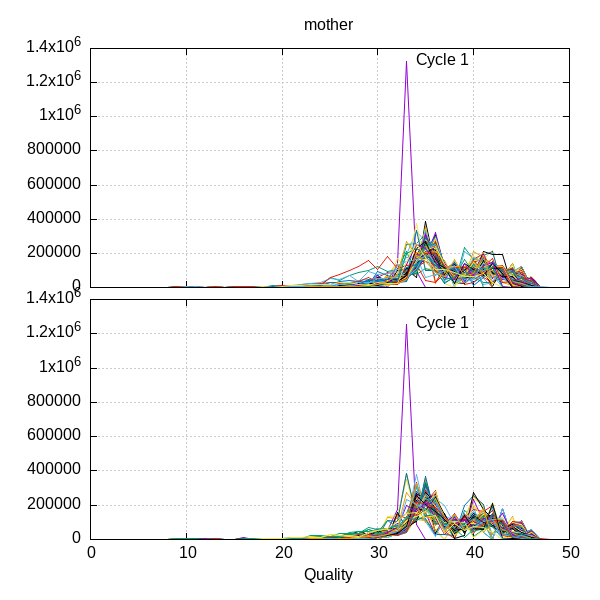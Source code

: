 
            set terminal png size 600,600 truecolor
            set output "./bamstat_plots/mother-quals3.png"
            set grid xtics ytics y2tics back lc rgb "#cccccc"
            set multiplot
             set rmargin 0; set lmargin 0; set tmargin 0; set bmargin 0; set origin 0.15,0.52; set size 0.8,0.4
            set title "mother"
            set ylabel "Frequency (fwd reads)"
            set label "Cycle 1" at 33+1,1322677
            unset xlabel
            set xrange [0:50]
            set format x ""
        plot '-' using 1:2 with lines t '','-' using 1:2 with lines t '','-' using 1:2 with lines t '','-' using 1:2 with lines t '','-' using 1:2 with lines t '','-' using 1:2 with lines t '','-' using 1:2 with lines t '','-' using 1:2 with lines t '','-' using 1:2 with lines t '','-' using 1:2 with lines t '','-' using 1:2 with lines t '','-' using 1:2 with lines t '','-' using 1:2 with lines t '','-' using 1:2 with lines t '','-' using 1:2 with lines t '','-' using 1:2 with lines t '','-' using 1:2 with lines t '','-' using 1:2 with lines t '','-' using 1:2 with lines t '','-' using 1:2 with lines t '','-' using 1:2 with lines t '','-' using 1:2 with lines t '','-' using 1:2 with lines t '','-' using 1:2 with lines t '','-' using 1:2 with lines t '','-' using 1:2 with lines t '','-' using 1:2 with lines t '','-' using 1:2 with lines t '','-' using 1:2 with lines t '','-' using 1:2 with lines t '','-' using 1:2 with lines t '','-' using 1:2 with lines t '','-' using 1:2 with lines t '','-' using 1:2 with lines t '','-' using 1:2 with lines t '','-' using 1:2 with lines t '','-' using 1:2 with lines t '','-' using 1:2 with lines t '','-' using 1:2 with lines t '','-' using 1:2 with lines t '','-' using 1:2 with lines t '','-' using 1:2 with lines t '','-' using 1:2 with lines t '','-' using 1:2 with lines t '','-' using 1:2 with lines t '','-' using 1:2 with lines t '','-' using 1:2 with lines t '','-' using 1:2 with lines t '','-' using 1:2 with lines t '','-' using 1:2 with lines t '','-' using 1:2 with lines t '','-' using 1:2 with lines t '','-' using 1:2 with lines t '','-' using 1:2 with lines t '','-' using 1:2 with lines t '','-' using 1:2 with lines t '','-' using 1:2 with lines t '','-' using 1:2 with lines t '','-' using 1:2 with lines t '','-' using 1:2 with lines t '','-' using 1:2 with lines t '','-' using 1:2 with lines t '','-' using 1:2 with lines t '','-' using 1:2 with lines t '','-' using 1:2 with lines t '','-' using 1:2 with lines t '','-' using 1:2 with lines t '','-' using 1:2 with lines t '','-' using 1:2 with lines t '','-' using 1:2 with lines t '','-' using 1:2 with lines t '','-' using 1:2 with lines t '','-' using 1:2 with lines t '','-' using 1:2 with lines t '','-' using 1:2 with lines t '','-' using 1:2 with lines t '','-' using 1:2 with lines t '','-' using 1:2 with lines t '','-' using 1:2 with lines t '','-' using 1:2 with lines t '','-' using 1:2 with lines t '','-' using 1:2 with lines t '','-' using 1:2 with lines t '','-' using 1:2 with lines t '','-' using 1:2 with lines t '','-' using 1:2 with lines t '','-' using 1:2 with lines t '','-' using 1:2 with lines t '','-' using 1:2 with lines t '','-' using 1:2 with lines t '','-' using 1:2 with lines t '','-' using 1:2 with lines t '','-' using 1:2 with lines t '','-' using 1:2 with lines t '','-' using 1:2 with lines t '','-' using 1:2 with lines t '','-' using 1:2 with lines t '','-' using 1:2 with lines t '','-' using 1:2 with lines t '','-' using 1:2 with lines t '','-' using 1:2 with lines t '','-' using 1:2 with lines t ''
1	0
2	0
3	0
4	0
5	0
6	0
7	0
8	0
9	0
10	0
11	0
12	205
13	0
14	0
15	6
16	4352
17	0
18	0
19	0
20	0
21	0
22	6
23	3
24	6855
25	2275
26	62
27	6737
28	0
29	0
30	68367
31	478
32	139458
33	1322677
34	95445
35	0
36	0
37	0
38	0
39	0
40	0
41	0
42	0
43	0
44	0
45	0
46	0
47	0
48	0
49	0
end
1	0
2	0
3	2
4	0
5	22
6	4
7	44
8	334
9	0
10	0
11	16
12	89
13	20
14	1147
15	367
16	338
17	740
18	221
19	867
20	37
21	3
22	838
23	2
24	681
25	24
26	1464
27	2634
28	6251
29	5548
30	15601
31	24986
32	48023
33	249237
34	258256
35	312140
36	155625
37	146752
38	16162
39	233574
40	164877
41	0
42	0
43	0
44	0
45	0
46	0
47	0
48	0
49	0
end
1	0
2	0
3	0
4	16
5	2
6	37
7	286
8	0
9	0
10	11
11	69
12	12
13	1049
14	669
15	374
16	402
17	677
18	230
19	31
20	683
21	59
22	861
23	10
24	788
25	1222
26	2925
27	4582
28	3814
29	10421
30	13867
31	36919
32	34242
33	191679
34	328379
35	268715
36	158010
37	150882
38	1872
39	212457
40	169897
41	50777
42	0
43	0
44	0
45	0
46	0
47	0
48	0
49	0
end
1	0
2	0
3	67
4	12
5	2
6	331
7	0
8	0
9	0
10	15
11	76
12	538
13	550
14	497
15	879
16	140
17	384
18	18
19	30
20	735
21	493
22	575
23	767
24	1802
25	1699
26	2191
27	1748
28	4924
29	9859
30	11025
31	73508
32	142951
33	49024
34	247139
35	263359
36	25333
37	121317
38	16980
39	61470
40	213341
41	177438
42	135199
43	80510
44	0
45	0
46	0
47	0
48	0
49	0
end
1	0
2	0
3	35
4	1
5	77
6	498
7	1
8	0
9	55
10	88
11	693
12	1304
13	824
14	1095
15	612
16	335
17	280
18	53
19	1274
20	78
21	1098
22	1001
23	3140
24	1807
25	3080
26	611
27	6188
28	5568
29	9849
30	6865
31	22968
32	170559
33	110256
34	375417
35	103348
36	119302
37	24483
38	176
39	113131
40	180281
41	165572
42	214923
43	0
44	0
45	0
46	0
47	0
48	0
49	0
end
1	0
2	89
3	554
4	117
5	0
6	0
7	356
8	483
9	2245
10	1073
11	713
12	1118
13	860
14	935
15	803
16	2228
17	1691
18	2221
19	1566
20	4059
21	3589
22	3254
23	7765
24	8483
25	14364
26	12832
27	18019
28	38296
29	13014
30	95768
31	68756
32	47386
33	54718
34	334181
35	97971
36	100502
37	23550
38	64924
39	81502
40	137646
41	186978
42	212232
43	85
44	0
45	0
46	0
47	0
48	0
49	0
end
1	0
2	18
3	167
4	510
5	0
6	2
7	0
8	121
9	641
10	887
11	1554
12	1155
13	603
14	1131
15	318
16	1321
17	385
18	3008
19	1641
20	3946
21	2005
22	3394
23	2317
24	6146
25	9726
26	12048
27	11761
28	23846
29	35254
30	56928
31	89903
32	76188
33	50947
34	120736
35	313275
36	28090
37	116624
38	61895
39	77634
40	148998
41	175915
42	135860
43	70028
44	0
45	0
46	0
47	0
48	0
49	0
end
1	0
2	22
3	34
4	163
5	50
6	329
7	0
8	5
9	28
10	196
11	87
12	1774
13	423
14	834
15	1228
16	361
17	742
18	159
19	95
20	1022
21	1298
22	2090
23	1113
24	1598
25	1225
26	2414
27	4438
28	4357
29	12232
30	8536
31	12459
32	100213
33	104524
34	61134
35	387623
36	109220
37	109170
38	27625
39	21031
40	70698
41	210537
42	190691
43	194968
44	180
45	0
46	0
47	0
48	0
49	0
end
1	0
2	21
3	0
4	157
5	52
6	363
7	0
8	42
9	10
10	264
11	43
12	1235
13	791
14	974
15	1340
16	371
17	843
18	170
19	169
20	1022
21	1603
22	2132
23	1029
24	1178
25	1037
26	2607
27	4235
28	5968
29	10363
30	11699
31	11450
32	72853
33	89200
34	190638
35	261933
36	128215
37	107868
38	22117
39	72069
40	163637
41	201950
42	84779
43	50059
44	140440
45	0
46	0
47	0
48	0
49	0
end
1	0
2	32
3	44
4	168
5	56
6	375
7	3
8	37
9	3
10	279
11	113
12	1903
13	437
14	910
15	1306
16	389
17	839
18	124
19	346
20	1122
21	1462
22	1664
23	1476
24	1305
25	1100
26	2734
27	5078
28	5310
29	8863
30	12448
31	15666
32	71979
33	77254
34	132303
35	344696
36	121889
37	115864
38	16150
39	58284
40	169179
41	152740
42	127297
43	52574
44	141125
45	0
46	0
47	0
48	0
49	0
end
1	0
2	23
3	6
4	150
5	56
6	401
7	1
8	36
9	5
10	286
11	125
12	1889
13	662
14	830
15	1230
16	256
17	841
18	188
19	278
20	1456
21	1577
22	1501
23	1233
24	1783
25	1153
26	3683
27	2818
28	6153
29	7142
30	10832
31	13639
32	64487
33	103987
34	120413
35	331092
36	121647
37	119377
38	22903
39	59805
40	175413
41	152649
42	123370
43	53259
44	138291
45	0
46	0
47	0
48	0
49	0
end
1	0
2	26
3	169
4	64
5	397
6	0
7	4
8	39
9	28
10	577
11	1177
12	1116
13	1198
14	801
15	859
16	603
17	420
18	110
19	2083
20	937
21	2235
22	2091
23	3697
24	1684
25	2560
26	4311
27	4612
28	9792
29	12590
30	25384
31	62883
32	44101
33	113587
34	79158
35	354868
36	102418
37	103093
38	22388
39	71865
40	150744
41	205564
42	65635
43	52415
44	138643
45	0
46	0
47	0
48	0
49	0
end
1	0
2	31
3	175
4	52
5	0
6	404
7	1
8	29
9	8
10	334
11	161
12	1808
13	582
14	771
15	1312
16	391
17	846
18	198
19	292
20	1067
21	1724
22	1423
23	1350
24	1872
25	1546
26	2091
27	4591
28	8710
29	6537
30	11649
31	17157
32	70789
33	69731
34	140525
35	334454
36	125266
37	117231
38	17362
39	47053
40	159388
41	161823
42	145933
43	53245
44	136908
45	106
46	0
47	0
48	0
49	0
end
1	0
2	28
3	204
4	538
5	0
6	1
7	2
8	40
9	951
10	1127
11	1767
12	1150
13	692
14	1005
15	263
16	782
17	1454
18	2568
19	2091
20	2478
21	3805
22	3815
23	2745
24	3482
25	6311
26	10815
27	18877
28	12364
29	34253
30	34224
31	42581
32	63612
33	111795
34	156022
35	242427
36	110335
37	139138
38	47286
39	97453
40	47844
41	79645
42	147040
43	88830
44	37229
45	87857
46	0
47	0
48	0
49	0
end
1	0
2	27
3	173
4	57
5	0
6	426
7	6
8	37
9	2
10	342
11	111
12	2039
13	488
14	816
15	1319
16	410
17	1009
18	187
19	143
20	1233
21	1431
22	2563
23	1349
24	1566
25	1104
26	1804
27	4226
28	6860
29	11172
30	6253
31	17301
32	36823
33	105700
34	133584
35	336696
36	123230
37	125983
38	44263
39	68163
40	114505
41	120678
42	119943
43	81660
44	83251
45	87993
46	0
47	0
48	0
49	0
end
1	0
2	25
3	200
4	68
5	0
6	443
7	2
8	33
9	9
10	331
11	207
12	2035
13	531
14	895
15	1400
16	423
17	934
18	239
19	229
20	1290
21	2194
22	1124
23	2808
24	1434
25	1065
26	3242
27	4880
28	8480
29	6721
30	5649
31	19406
32	41872
33	92810
34	173295
35	309501
36	118935
37	132636
38	44613
39	59181
40	132009
41	111969
42	84060
43	67784
44	88722
45	123242
46	0
47	0
48	0
49	0
end
1	0
2	31
3	201
4	54
5	0
6	399
7	9
8	51
9	6
10	349
11	280
12	2034
13	732
14	681
15	1584
16	318
17	961
18	226
19	214
20	1610
21	1599
22	1241
23	1866
24	2657
25	1226
26	2934
27	3112
28	8676
29	10570
30	5188
31	16820
32	40112
33	93928
34	177364
35	301711
36	110567
37	139183
38	50892
39	59622
40	133779
41	111664
42	83518
43	114276
44	41653
45	123028
46	0
47	0
48	0
49	0
end
1	0
2	27
3	222
4	72
5	27
6	417
7	2
8	65
9	4
10	398
11	266
12	2061
13	684
14	932
15	1325
16	324
17	1072
18	306
19	131
20	1559
21	1746
22	1356
23	2502
24	1374
25	1589
26	2713
27	4732
28	5935
29	9616
30	11036
31	15708
32	47563
33	93043
34	166969
35	302045
36	120192
37	84721
38	93169
39	56434
40	117766
41	134015
42	84190
43	68136
44	89030
45	121452
46	0
47	0
48	0
49	0
end
1	0
2	30
3	217
4	71
5	37
6	396
7	8
8	51
9	6
10	457
11	223
12	2056
13	688
14	925
15	1395
16	38
17	1412
18	278
19	43
20	1684
21	1273
22	682
23	3708
24	2262
25	1949
26	2726
27	3155
28	11070
29	8727
30	8724
31	13547
32	48085
33	81118
34	139325
35	324866
36	132141
37	128104
38	37220
39	65667
40	117503
41	132637
42	89022
43	71513
44	90838
45	121049
46	0
47	0
48	0
49	0
end
1	0
2	28
3	243
4	85
5	33
6	399
7	13
8	55
9	6
10	485
11	517
12	1809
13	1308
14	954
15	1221
16	582
17	684
18	228
19	1250
20	1059
21	2316
22	3373
23	2718
24	2018
25	1080
26	5145
27	4935
28	8108
29	11812
30	14759
31	26278
32	60261
33	71382
34	161795
35	303884
36	112935
37	77887
38	99173
39	53969
40	140544
41	108645
42	82091
43	71070
44	89718
45	120071
46	0
47	0
48	0
49	0
end
1	0
2	29
3	198
4	77
5	27
6	370
7	1
8	74
9	6
10	442
11	277
12	1972
13	1116
14	697
15	1292
16	211
17	1222
18	270
19	20
20	1834
21	1492
22	1149
23	2992
24	3547
25	2183
26	863
27	3671
28	8254
29	8595
30	11506
31	16049
32	35189
33	78714
34	139891
35	339430
36	132324
37	59598
38	99450
39	73943
40	112727
41	132052
42	92663
43	72197
44	89751
45	118506
46	55
47	0
48	0
49	0
end
1	0
2	35
3	241
4	97
5	459
6	0
7	16
8	68
9	44
10	730
11	1422
12	1325
13	1303
14	1109
15	835
16	1112
17	260
18	73
19	2126
20	847
21	3356
22	3665
23	2894
24	872
25	3020
26	6488
27	6942
28	8889
29	15214
30	19712
31	45719
32	45491
33	80810
34	182045
35	218443
36	160524
37	72291
38	106801
39	82785
40	108773
41	104791
42	80632
43	119902
44	38578
45	76774
46	39413
47	0
48	0
49	0
end
1	0
2	34
3	273
4	121
5	403
6	2
7	22
8	77
9	8
10	942
11	2059
12	787
13	1076
14	1514
15	685
16	952
17	324
18	631
19	2378
20	3298
21	3517
22	1985
23	4500
24	3626
25	5493
26	4889
27	15966
28	15378
29	16324
30	46584
31	50467
32	59269
33	85234
34	166340
35	231683
36	127467
37	79540
38	111391
39	52205
40	115926
41	80804
42	99509
43	99931
44	38651
45	114609
46	52
47	0
48	0
49	0
end
1	0
2	36
3	263
4	101
5	32
6	357
7	35
8	67
9	34
10	644
11	1160
12	1403
13	1321
14	953
15	1172
16	781
17	971
18	75
19	1259
20	1550
21	2153
22	2687
23	3981
24	2399
25	1593
26	5967
27	6532
28	7357
29	14338
30	13148
31	31176
32	61248
33	81816
34	125928
35	312165
36	136005
37	67951
38	105598
39	79157
40	108476
41	110931
42	81132
43	71009
44	85403
45	76254
46	40308
47	0
48	0
49	0
end
1	0
2	25
3	2
4	289
5	108
6	345
7	0
8	71
9	62
10	637
11	174
12	1878
13	1516
14	587
15	1472
16	642
17	1242
18	292
19	154
20	1448
21	1219
22	1734
23	3373
24	3133
25	3124
26	1833
27	4102
28	7054
29	11756
30	6962
31	12246
32	42468
33	78036
34	139052
35	321548
36	135392
37	42402
38	138027
39	58740
40	136439
41	95551
42	116702
43	76831
44	84614
45	74934
46	38710
47	0
48	0
49	0
end
1	0
2	13
3	398
4	555
5	6
6	4
7	12
8	184
9	1651
10	2200
11	1528
12	1314
13	1157
14	840
15	689
16	858
17	2599
18	2732
19	3042
20	2555
21	3752
22	5090
23	6950
24	2450
25	13227
26	12720
27	16100
28	20768
29	36424
30	30719
31	49538
32	59986
33	102701
34	137013
35	225624
36	124529
37	79876
38	108132
39	60379
40	106108
41	78800
42	77770
43	117489
44	37505
45	110902
46	37
47	0
48	0
49	0
end
1	0
2	5
3	374
4	91
5	318
6	35
7	0
8	0
9	24
10	919
11	1862
12	750
13	1322
14	1470
15	547
16	1243
17	573
18	331
19	1234
20	531
21	1074
22	2571
23	4046
24	2453
25	3356
26	2144
27	3300
28	6958
29	10297
30	10258
31	23900
32	35240
33	72104
34	132303
35	333397
36	136586
37	37100
38	133528
39	54134
40	106744
41	145093
42	109947
43	50946
44	108755
45	71920
46	37143
47	0
48	0
49	0
end
1	0
2	6
3	370
4	173
5	271
6	56
7	2
8	1
9	126
10	1014
11	2112
12	1828
13	1066
14	1296
15	661
16	582
17	717
18	1600
19	466
20	2623
21	3033
22	4754
23	3361
24	1493
25	3330
26	7814
27	6465
28	13024
29	18218
30	16386
31	61539
32	31654
33	72583
34	139677
35	304158
36	113739
37	55751
38	124741
39	58774
40	124947
41	120918
42	79353
43	75592
44	84017
45	70614
46	36021
47	0
48	0
49	0
end
1	0
2	7
3	427
4	348
5	52
6	7
7	15
8	117
9	919
10	1897
11	2160
12	1105
13	1558
14	704
15	1119
16	846
17	766
18	3472
19	3049
20	2654
21	3971
22	3904
23	6636
24	6403
25	7516
26	13657
27	11935
28	15931
29	26364
30	43657
31	34462
32	71285
33	69201
34	148297
35	260795
36	121532
37	67512
38	121950
39	37766
40	141770
41	81332
42	73541
43	67913
44	83487
45	104842
46	45
47	0
48	0
49	0
end
1	0
2	556
3	620
4	0
5	17
6	71
7	155
8	1183
9	3545
10	1888
11	1410
12	1688
13	988
14	1473
15	3819
16	4008
17	2932
18	3589
19	5154
20	10429
21	2730
22	11612
23	11878
24	16460
25	18221
26	34326
27	42555
28	33449
29	27101
30	75244
31	9420
32	78808
33	85053
34	135249
35	240478
36	91015
37	68945
38	98761
39	100742
40	29589
41	71419
42	111954
43	72719
44	33984
45	67334
46	34355
47	0
48	0
49	0
end
1	0
2	4
3	503
4	305
5	87
6	24
7	11
8	14
9	423
10	1670
11	2066
12	1579
13	1691
14	668
15	1260
16	833
17	691
18	1192
19	1550
20	3513
21	3068
22	6042
23	3011
24	2931
25	8394
26	7286
27	11341
28	16020
29	19087
30	31955
31	48689
32	40757
33	77811
34	140939
35	305221
36	93671
37	81290
38	102566
39	68773
40	124480
41	114612
42	71557
43	67348
44	82825
45	99102
46	66
47	0
48	0
49	0
end
1	0
2	6
3	41
4	438
5	234
6	105
7	13
8	0
9	20
10	1182
11	1299
12	803
13	1811
14	970
15	1565
16	846
17	1053
18	496
19	1277
20	279
21	1158
22	2530
23	3795
24	3097
25	3241
26	4508
27	3067
28	5638
29	8803
30	20153
31	13025
32	39136
33	53708
34	119517
35	268793
36	198671
37	83064
38	123537
39	60012
40	107728
41	147960
42	75552
43	85460
44	105196
45	31544
46	65595
47	0
48	0
49	0
end
1	0
2	10
3	512
4	233
5	111
6	22
7	21
8	3
9	466
10	1654
11	2173
12	1583
13	1402
14	860
15	1257
16	1012
17	813
18	1054
19	1116
20	4386
21	2980
22	5936
23	2512
24	1890
25	9885
26	6718
27	9162
28	17943
29	21111
30	25596
31	59797
32	47220
33	89930
34	121599
35	186628
36	177367
37	93347
38	116016
39	84184
40	96327
41	117600
42	50385
43	107513
44	81541
45	30584
46	64467
47	0
48	0
49	0
end
1	0
2	772
3	527
4	0
5	37
6	22
7	499
8	2399
9	3155
10	1798
11	1816
12	2219
13	967
14	1600
15	4769
16	3685
17	3269
18	2904
19	11522
20	7883
21	8048
22	15496
23	23996
24	17424
25	59689
26	39379
27	68126
28	87483
29	98353
30	121566
31	91572
32	102754
33	211224
34	78403
35	113187
36	95572
37	29912
38	60813
39	96746
40	55779
41	29858
42	29656
43	61999
44	48
45	0
46	0
47	0
48	0
49	0
end
1	0
2	726
3	566
4	0
5	39
6	19
7	264
8	539
9	2818
10	3532
11	1557
12	1946
13	1879
14	527
15	1558
16	3876
17	5949
18	4700
19	5676
20	7951
21	9269
22	16469
23	22265
24	31611
25	54467
26	47101
27	72201
28	37043
29	95420
30	76445
31	84782
32	111360
33	173910
34	181148
35	57379
36	75148
37	97505
38	29946
39	59592
40	130727
41	19688
42	29617
43	60041
44	29551
45	40
46	79
47	0
48	0
49	0
end
1	0
2	10
3	550
4	227
5	21
6	212
7	2
8	26
9	19
10	1879
11	1521
12	1773
13	1258
14	1556
15	1207
16	802
17	1279
18	1169
19	381
20	1096
21	1603
22	4693
23	4496
24	5125
25	2821
26	4626
27	5674
28	14709
29	7699
30	24988
31	25090
32	57620
33	55652
34	109153
35	244281
36	194690
37	83858
38	125179
39	80240
40	96578
41	142968
42	70400
43	80893
44	100340
45	29073
46	59489
47	0
48	0
49	0
end
1	0
2	22
3	693
4	129
5	158
6	43
7	4
8	28
9	18
10	1926
11	1361
12	1938
13	1518
14	1572
15	959
16	493
17	1048
18	1218
19	773
20	1654
21	4501
22	4317
23	4807
24	2409
25	3471
26	7325
27	12871
28	10442
29	19936
30	21078
31	40789
32	71580
33	67778
34	126331
35	199534
36	179100
37	87891
38	129009
39	69703
40	136646
41	102686
42	56878
43	81629
44	100183
45	29524
46	59618
47	0
48	0
49	0
end
1	0
2	24
3	748
4	390
5	8
6	44
7	3
8	27
9	1478
10	1473
11	2795
12	1896
13	1255
14	1205
15	490
16	1078
17	1570
18	1501
19	3635
20	3879
21	5040
22	3466
23	6293
24	7537
25	8261
26	10732
27	22023
28	21350
29	39155
30	43060
31	54514
32	67393
33	90599
34	92791
35	246741
36	152270
37	70534
38	118707
39	55826
40	114349
41	92794
42	65832
43	61188
44	79511
45	59465
46	31562
47	0
48	0
49	0
end
1	0
2	25
3	818
4	341
5	58
6	0
7	6
8	22
9	1638
10	2872
11	2169
12	1945
13	854
14	1365
15	666
16	2306
17	1028
18	3624
19	3919
20	3452
21	6311
22	11062
23	11850
24	8920
25	59786
26	78264
27	99005
28	121530
29	160880
30	104426
31	180620
32	111567
33	126922
34	133763
35	40010
36	30278
37	80016
38	109059
39	20110
40	29833
41	91562
42	13
43	175
44	125
45	30
46	66
47	0
48	0
49	0
end
1	0
2	28
3	729
4	181
5	196
6	5
7	2
8	28
9	451
10	2479
11	2552
12	1770
13	1136
14	1226
15	886
16	1045
17	1551
18	839
19	3861
20	4210
21	5135
22	4218
23	3146
24	9040
25	9285
26	8806
27	17295
28	23052
29	17348
30	56659
31	49769
32	51637
33	111592
34	102289
35	184007
36	161178
37	121170
38	110951
39	56761
40	115267
41	105185
42	7011
43	119607
44	78641
45	28949
46	60953
47	0
48	0
49	0
end
1	0
2	31
3	165
4	607
5	105
6	227
7	1
8	0
9	74
10	1299
11	831
12	1812
13	2564
14	955
15	1114
16	1127
17	874
18	1936
19	139
20	391
21	1522
22	2091
23	3466
24	4535
25	4457
26	4480
27	3319
28	3935
29	10003
30	17955
31	12524
32	27259
33	82256
34	103472
35	239507
36	200769
37	94259
38	146153
39	38496
40	93374
41	194440
42	66437
43	85424
44	98731
45	28212
46	59703
47	0
48	0
49	0
end
1	0
2	33
3	164
4	549
5	99
6	204
7	2
8	0
9	66
10	1664
11	1002
12	2433
13	1332
14	1000
15	1374
16	500
17	1067
18	1657
19	391
20	700
21	2385
22	4389
23	3457
24	5106
25	2139
26	3615
27	5818
28	12303
29	12182
30	19789
31	23188
32	66358
33	56158
34	125218
35	176451
36	241318
37	94636
38	120424
39	66138
40	91459
41	115964
42	83630
43	103611
44	100936
45	28428
46	60678
47	0
48	0
49	0
end
1	0
2	28
3	363
4	444
5	74
6	206
7	0
8	0
9	113
10	1777
11	827
12	2407
13	1574
14	919
15	1401
16	434
17	982
18	1752
19	46
20	1083
21	1501
22	4775
23	3509
24	5255
25	2788
26	2083
27	5405
28	9436
29	11857
30	15316
31	27723
32	62378
33	78690
34	124325
35	221452
36	185260
37	96203
38	117771
39	51557
40	111387
41	152664
42	37896
43	115474
44	89103
45	27274
46	63498
47	0
48	0
49	0
end
1	0
2	38
3	768
4	144
5	246
6	4
7	10
8	48
9	367
10	2393
11	2545
12	1650
13	903
14	1598
15	407
16	585
17	2047
18	764
19	1005
20	3829
21	4595
22	2736
23	5800
24	1167
25	6971
26	8917
27	9480
28	15061
29	19976
30	22125
31	56225
32	61084
33	87372
34	114108
35	204791
36	158008
37	99509
38	127269
39	72358
40	97958
41	128186
42	21996
43	124505
44	77960
45	27565
46	62905
47	0
48	0
49	0
end
1	0
2	42
3	396
4	384
5	141
6	159
7	5
8	0
9	123
10	1128
11	1621
12	2467
13	1284
14	1184
15	1362
16	637
17	320
18	2083
19	311
20	667
21	1829
22	5046
23	3277
24	3329
25	5272
26	3836
27	5551
28	12047
29	18667
30	19046
31	22354
32	58573
33	66524
34	154549
35	215272
36	169798
37	95453
38	129251
39	56500
40	109600
41	132825
42	69199
43	76095
44	99334
45	27238
46	62192
47	0
48	0
49	0
end
1	0
2	60
3	189
4	268
5	322
6	269
7	1
8	0
9	41
10	866
11	1647
12	742
13	2705
14	1166
15	1063
16	1363
17	185
18	1380
19	1353
20	347
21	1182
22	2209
23	4352
24	5085
25	1449
26	6284
27	2893
28	6384
29	8672
30	16153
31	18035
32	30651
33	72876
34	98922
35	234046
36	239779
37	85413
38	125343
39	39141
40	110444
41	127620
42	98295
43	100790
44	97804
45	26939
46	61274
47	0
48	0
49	0
end
1	0
2	53
3	215
4	321
5	313
6	272
7	4
8	0
9	78
10	891
11	1463
12	1933
13	2228
14	1437
15	638
16	1382
17	158
18	2352
19	206
20	515
21	1059
22	2106
23	6056
24	3349
25	1747
26	4823
27	4146
28	4279
29	7816
30	17951
31	20716
32	29702
33	86248
34	103146
35	235929
36	202050
37	90409
38	145258
39	41757
40	102436
41	174991
42	78564
43	73894
44	96222
45	26373
46	59531
47	0
48	0
49	0
end
1	0
2	40
3	542
4	54
5	368
6	181
7	6
8	0
9	84
10	1111
11	668
12	2792
13	1910
14	1401
15	799
16	1255
17	185
18	2364
19	535
20	565
21	1301
22	2217
23	4649
24	3119
25	3502
26	4713
27	3963
28	5082
29	9760
30	16912
31	17969
32	40163
33	68727
34	81642
35	232534
36	234455
37	107176
38	123607
39	37397
40	91501
41	153761
42	91342
43	86564
44	112848
45	25825
46	58421
47	0
48	0
49	0
end
1	0
2	41
3	0
4	447
5	53
6	495
7	45
8	13
9	70
10	146
11	1468
12	2043
13	1967
14	1581
15	692
16	953
17	615
18	951
19	1261
20	421
21	1196
22	1841
23	3918
24	4192
25	2751
26	4058
27	3916
28	4954
29	7684
30	20929
31	17140
32	36779
33	57303
34	98669
35	311528
36	180127
37	80226
38	144756
39	27462
40	103993
41	159038
42	114579
43	51809
44	99044
45	24288
46	57532
47	0
48	0
49	0
end
1	0
2	45
3	0
4	496
5	42
6	440
7	37
8	7
9	14
10	212
11	1442
12	2294
13	1527
14	1721
15	782
16	1141
17	364
18	850
19	1620
20	284
21	1109
22	1758
23	4966
24	3334
25	2758
26	3722
27	5004
28	3841
29	9121
30	14282
31	19926
32	31149
33	80366
34	126638
35	208340
36	221624
37	101739
38	138386
39	38232
40	89799
41	131241
42	99608
43	84466
44	114545
45	23367
46	59271
47	0
48	0
49	0
end
1	0
2	64
3	776
4	252
5	180
6	22
7	4
8	373
9	1544
10	3226
11	2095
12	1485
13	1575
14	1114
15	405
16	1605
17	3228
18	3581
19	5623
20	3007
21	3669
22	10907
23	9329
24	10248
25	12723
26	18056
27	21454
28	40702
29	44545
30	53638
31	54264
32	105132
33	68603
34	100232
35	246975
36	116540
37	88795
38	90038
39	54578
40	110839
41	66461
42	58607
43	58687
44	74061
45	53161
46	28451
47	0
48	0
49	0
end
1	0
2	0
3	31
4	469
5	43
6	99
7	324
8	5
9	0
10	60
11	1494
12	1139
13	2323
14	1284
15	1157
16	779
17	955
18	536
19	438
20	1452
21	693
22	1995
23	3393
24	3313
25	3131
26	3376
27	4203
28	6112
29	9376
30	14310
31	11875
32	36693
33	73459
34	112853
35	232679
36	251900
37	77278
38	124491
39	64863
40	92202
41	140642
42	79318
43	90991
44	98124
45	21166
46	58724
47	0
48	0
49	0
end
1	0
2	54
3	0
4	208
5	345
6	186
7	196
8	37
9	0
10	110
11	1353
12	1281
13	2466
14	965
15	1239
16	705
17	750
18	819
19	376
20	939
21	1364
22	764
23	3437
24	4491
25	2972
26	3624
27	3804
28	5562
29	11433
30	14346
31	12524
32	36045
33	80147
34	104255
35	246690
36	207663
37	103692
38	130795
39	44324
40	71012
41	167869
42	115227
43	65384
44	97542
45	20467
46	61205
47	0
48	0
49	0
end
1	0
2	0
3	40
4	531
5	52
6	205
7	201
8	33
9	0
10	109
11	1588
12	1020
13	2272
14	997
15	1397
16	787
17	721
18	744
19	563
20	1429
21	1015
22	1212
23	3574
24	4772
25	1964
26	3466
27	5080
28	4973
29	7602
30	18640
31	20762
32	30021
33	54354
34	129772
35	213519
36	238396
37	94369
38	127825
39	52155
40	81334
41	133433
42	112989
43	97335
44	95702
45	20148
46	60546
47	0
48	0
49	0
end
1	0
2	0
3	40
4	217
5	343
6	164
7	202
8	28
9	0
10	118
11	1325
12	1279
13	1784
14	1353
15	1522
16	953
17	804
18	695
19	585
20	1420
21	1178
22	1412
23	2717
24	5973
25	1887
26	2833
27	5064
28	4508
29	7361
30	18928
31	18506
32	20404
33	61382
34	95809
35	242944
36	232282
37	104806
38	145026
39	45575
40	83430
41	171544
42	59248
43	92753
44	108628
45	19725
46	59787
47	0
48	0
49	0
end
1	0
2	53
3	0
4	567
5	70
6	180
7	218
8	31
9	0
10	459
11	1672
12	1240
13	2136
14	1067
15	1588
16	536
17	869
18	777
19	614
20	1425
21	922
22	1572
23	3837
24	4535
25	4567
26	2837
27	1214
28	6751
29	3338
30	15926
31	21989
32	32986
33	67109
34	116768
35	294792
36	195227
37	73752
38	118176
39	66273
40	94985
41	148985
42	84657
43	80171
44	93051
45	19031
46	58482
47	0
48	0
49	0
end
1	0
2	0
3	64
4	234
5	416
6	153
7	207
8	32
9	0
10	141
11	1460
12	1167
13	1758
14	1436
15	1542
16	969
17	439
18	1105
19	483
20	1412
21	1043
22	1692
23	2489
24	5407
25	2781
26	3301
27	3478
28	5698
29	5646
30	17257
31	18499
32	34365
33	64558
34	109474
35	273258
36	190807
37	122504
38	124799
39	44522
40	84396
41	168764
42	92940
43	53331
44	104762
45	18363
46	57140
47	0
48	0
49	0
end
1	0
2	0
3	66
4	252
5	427
6	160
7	192
8	24
9	0
10	73
11	944
12	1758
13	1746
14	1393
15	1678
16	916
17	937
18	651
19	563
20	1011
21	1700
22	1327
23	3520
24	4824
25	3041
26	3536
27	2923
28	6020
29	4013
30	17607
31	19890
32	25238
33	58609
34	94023
35	292555
36	199280
37	104637
38	123119
39	60388
40	91026
41	167410
42	92573
43	71097
44	89783
45	17462
46	54745
47	0
48	0
49	0
end
1	0
2	0
3	72
4	269
5	411
6	163
7	210
8	30
9	0
10	65
11	890
12	1754
13	1465
14	1604
15	1628
16	1012
17	1005
18	639
19	646
20	1322
21	1382
22	907
23	3754
24	5160
25	2939
26	2550
27	3848
28	6492
29	8476
30	15218
31	15594
32	29616
33	81635
34	85875
35	201755
36	287228
37	83089
38	152709
39	48934
40	60875
41	164840
42	86004
43	80725
44	97365
45	27849
46	53846
47	0
48	0
49	0
end
1	0
2	0
3	79
4	242
5	333
6	222
7	265
8	31
9	0
10	77
11	1007
12	1632
13	1437
14	1797
15	1693
16	880
17	661
18	992
19	101
20	1870
21	1098
22	1928
23	3047
24	5354
25	3247
26	3673
27	2670
28	4483
29	6162
30	17775
31	18889
32	23860
33	65086
34	114618
35	269640
36	196071
37	104082
38	127968
39	70625
40	92248
41	152623
42	99462
43	55081
44	98952
45	16064
46	52551
47	0
48	0
49	0
end
1	0
2	0
3	82
4	238
5	369
6	198
7	222
8	26
9	0
10	178
11	909
12	1475
13	1051
14	1889
15	1812
16	730
17	1434
18	435
19	772
20	532
21	2226
22	1032
23	4085
24	5856
25	3293
26	2675
27	3176
28	6625
29	10591
30	13678
31	21340
32	30208
33	65784
34	102703
35	280012
36	217177
37	76270
38	110055
39	85039
40	104955
41	158656
42	65751
43	85847
44	84500
45	15241
46	50002
47	0
48	0
49	0
end
1	0
2	2
3	83
4	237
5	320
6	182
7	211
8	26
9	11
10	150
11	943
12	1674
13	1172
14	1816
15	1689
16	1125
17	1116
18	635
19	97
20	1910
21	1668
22	1560
23	4339
24	4826
25	3150
26	4610
27	2458
28	6582
29	6084
30	20519
31	16989
32	27820
33	67645
34	99052
35	291202
36	198460
37	87515
38	143749
39	64678
40	70530
41	150395
42	112471
43	54481
44	100898
45	13965
46	48539
47	0
48	0
49	0
end
1	0
2	1094
3	140
4	179
5	168
6	427
7	460
8	1875
9	4442
10	2435
11	2206
12	1065
13	2305
14	2364
15	4909
16	3841
17	3638
18	5551
19	5896
20	9959
21	6511
22	13269
23	17284
24	21672
25	26758
26	23872
27	31344
28	37534
29	60447
30	30628
31	49284
32	127583
33	86098
34	118145
35	152020
36	131740
37	105959
38	69451
39	76059
40	112316
41	59819
42	27322
43	95274
44	23012
45	13418
46	46079
47	0
48	0
49	0
end
1	0
2	0
3	93
4	248
5	336
6	184
7	219
8	38
9	0
10	247
11	837
12	1842
13	1480
14	1534
15	2084
16	1155
17	979
18	811
19	71
20	2474
21	2106
22	2862
23	5273
24	3586
25	4752
26	3530
27	5795
28	3856
29	14487
30	13875
31	28357
32	22118
33	89482
34	112789
35	249252
36	215257
37	95948
38	134538
39	65804
40	69185
41	135052
42	100754
43	70156
44	83491
45	23988
46	43377
47	0
48	0
49	0
end
1	0
2	0
3	104
4	228
5	392
6	162
7	238
8	36
9	100
10	75
11	336
12	2305
13	1193
14	1906
15	2073
16	1049
17	860
18	762
19	158
20	2024
21	1194
22	2119
23	2696
24	7205
25	2982
26	3510
27	3055
28	6872
29	5179
30	16251
31	16735
32	28289
33	65106
34	104714
35	241729
36	250759
37	107440
38	109395
39	75419
40	77974
41	142657
42	113460
43	57711
44	57942
45	45405
46	52903
47	0
48	0
49	0
end
1	0
2	0
3	123
4	234
5	389
6	171
7	248
8	40
9	102
10	87
11	534
12	2147
13	948
14	1735
15	2125
16	1483
17	900
18	772
19	99
20	1919
21	1553
22	1734
23	3561
24	5203
25	5669
26	2734
27	2603
28	6250
29	5537
30	17881
31	18329
32	31175
33	73667
34	81983
35	215011
36	278354
37	107759
38	100926
39	89288
40	65340
41	140339
42	99060
43	103768
44	74981
45	25225
46	39175
47	0
48	0
49	0
end
1	0
2	0
3	142
4	216
5	414
6	175
7	280
8	47
9	113
10	69
11	514
12	2282
13	1194
14	1473
15	2221
16	1362
17	945
18	742
19	160
20	2166
21	1379
22	1697
23	2347
24	6317
25	5335
26	2917
27	3252
28	6049
29	5736
30	16215
31	17673
32	31224
33	63240
34	114177
35	209817
36	258195
37	117511
38	102416
39	90725
40	84800
41	125339
42	123913
43	79300
44	54221
45	34065
46	37232
47	0
48	0
49	0
end
1	0
2	0
3	133
4	233
5	415
6	153
7	258
8	40
9	99
10	74
11	539
12	2334
13	1175
14	1718
15	2351
16	1358
17	1000
18	762
19	186
20	2024
21	1204
22	1856
23	2790
24	6360
25	5558
26	3274
27	1787
28	7424
29	5699
30	16598
31	15184
32	30075
33	77404
34	94411
35	230517
36	261944
37	106828
38	109359
39	102152
40	58451
41	95155
42	118091
43	114040
44	71457
45	21020
46	34489
47	0
48	0
49	0
end
1	0
2	0
3	133
4	243
5	430
6	145
7	270
8	54
9	122
10	89
11	504
12	2343
13	1275
14	1607
15	2438
16	1290
17	971
18	701
19	194
20	2227
21	1427
22	1947
23	2361
24	6332
25	5810
26	3748
27	3312
28	5160
29	6700
30	15748
31	18437
32	27276
33	59423
34	113873
35	254357
36	231544
37	101849
38	89426
39	111565
40	65860
41	138108
42	138614
43	66296
44	80553
45	8404
46	33132
47	0
48	0
49	0
end
1	0
2	0
3	152
4	239
5	426
6	150
7	290
8	59
9	130
10	52
11	636
12	2288
13	573
14	2096
15	2433
16	1337
17	959
18	787
19	95
20	1522
21	2755
22	1939
23	2516
24	5104
25	5226
26	4837
27	4296
28	4885
29	10093
30	14608
31	20675
32	31959
33	57623
34	100379
35	202015
36	310184
37	89012
38	104415
39	97061
40	65955
41	92593
42	146689
43	93561
44	33827
45	50175
46	37957
47	0
48	0
49	0
end
1	0
2	2
3	148
4	216
5	448
6	154
7	298
8	53
9	134
10	232
11	467
12	2393
13	1053
14	1813
15	2446
16	1218
17	1002
18	765
19	62
20	2547
21	1587
22	2048
23	2779
24	6261
25	3922
26	5711
27	3397
28	6275
29	6051
30	15944
31	21161
32	31274
33	71345
34	113719
35	213134
36	250737
37	128380
38	93061
39	103378
40	68924
41	83503
42	146244
43	92836
44	19636
45	60868
46	35074
47	0
48	0
49	0
end
1	0
2	190
3	226
4	571
5	288
6	31
7	278
8	195
9	79
10	1167
11	4398
12	1360
13	2459
14	1924
15	1155
16	1615
17	2461
18	3347
19	1912
20	3601
21	5841
22	5768
23	4042
24	4732
25	7296
26	11338
27	15533
28	19599
29	25726
30	26130
31	34428
32	51786
33	79118
34	117129
35	261359
36	172483
37	75653
38	133939
39	62699
40	50555
41	157017
42	89746
43	64940
44	64820
45	6309
46	25511
47	0
48	0
49	0
end
1	0
2	0
3	178
4	203
5	431
6	161
7	267
8	62
9	121
10	227
11	478
12	2684
13	999
14	1792
15	2356
16	1474
17	549
18	1370
19	65
20	2159
21	1677
22	2087
23	1820
24	7133
25	5507
26	4439
27	3768
28	6833
29	5814
30	18701
31	20862
32	29964
33	68412
34	122940
35	215136
36	254430
37	115793
38	105079
39	89667
40	84706
41	129961
42	128033
43	47503
44	41332
45	48663
46	22986
47	0
48	0
49	0
end
1	0
2	1
3	194
4	205
5	443
6	125
7	292
8	164
9	12
10	205
11	480
12	2887
13	639
14	2221
15	2590
16	709
17	1605
18	849
19	81
20	1847
21	2140
22	2569
23	3296
24	5374
25	4306
26	7180
27	4124
28	5100
29	6694
30	15622
31	25457
32	28090
33	58329
34	102790
35	254735
36	260526
37	91914
38	80709
39	90102
40	103995
41	102050
42	124504
43	109332
44	15402
45	51703
46	25264
47	0
48	0
49	0
end
1	0
2	230
3	192
4	848
5	166
6	135
7	311
8	58
9	87
10	1437
11	4442
12	2472
13	1529
14	2076
15	471
16	1111
17	604
18	5831
19	2237
20	5136
21	4641
22	5988
23	4490
24	4148
25	9100
26	15554
27	18027
28	30153
29	30176
30	35112
31	36023
32	68931
33	70302
34	153571
35	200973
36	154081
37	100420
38	127196
39	76834
40	45711
41	126115
42	113428
43	53918
44	33742
45	28778
46	17969
47	0
48	0
49	0
end
1	0
2	0
3	180
4	173
5	0
6	532
7	151
8	274
9	227
10	47
11	91
12	363
13	2845
14	1775
15	836
16	2081
17	1503
18	668
19	837
20	648
21	1945
22	2082
23	4390
24	4280
25	4597
26	5629
27	5918
28	5129
29	6416
30	17316
31	28296
32	24517
33	69646
34	175471
35	239363
36	248422
37	89984
38	122384
39	123372
40	124164
41	96947
42	97696
43	29434
44	11762
45	40437
46	0
47	0
48	0
49	0
end
1	0
2	0
3	202
4	181
5	0
6	545
7	146
8	302
9	172
10	32
11	203
12	215
13	2728
14	491
15	1698
16	2038
17	1164
18	701
19	882
20	121
21	1684
22	2546
23	2029
24	2865
25	3486
26	6756
27	3287
28	6308
29	7503
30	9180
31	22850
32	21772
33	44353
34	169854
35	216538
36	235522
37	115946
38	123435
39	98544
40	116990
41	120608
42	140197
43	32702
44	25844
45	48693
46	13
47	0
48	0
49	0
end
1	0
2	0
3	215
4	157
5	0
6	518
7	149
8	305
9	35
10	155
11	250
12	182
13	2788
14	952
15	1573
16	1501
17	807
18	771
19	730
20	194
21	2212
22	1911
23	1937
24	3152
25	4806
26	5611
27	4181
28	6324
29	4621
30	10832
31	25356
32	28636
33	55994
34	128166
35	198420
36	292018
37	103006
38	97485
39	115673
40	91746
41	98450
42	117118
43	93500
44	36695
45	39605
46	10976
47	0
48	0
49	0
end
1	0
2	0
3	191
4	153
5	0
6	512
7	153
8	257
9	153
10	34
11	259
12	489
13	2354
14	1381
15	1196
16	1494
17	1011
18	438
19	839
20	355
21	2041
22	2014
23	2580
24	2817
25	4552
26	6589
27	3839
28	5502
29	2773
30	14142
31	26289
32	27771
33	45047
34	157582
35	189971
36	284556
37	103054
38	115682
39	119651
40	58670
41	120716
42	171670
43	31856
44	33782
45	33725
46	9763
47	0
48	0
49	0
end
1	0
2	213
3	0
4	133
5	0
6	484
7	145
8	264
9	168
10	31
11	248
12	976
13	2127
14	1010
15	1301
16	1449
17	1232
18	608
19	348
20	539
21	2716
22	1445
23	2622
24	4073
25	3246
26	6797
27	4291
28	3902
29	7652
30	11475
31	23619
32	29321
33	67714
34	126833
35	165284
36	307050
37	121103
38	95058
39	75569
40	108565
41	102325
42	110091
43	113988
44	40551
45	30509
46	8800
47	0
48	0
49	0
end
1	0
2	232
3	0
4	128
5	0
6	533
7	161
8	290
9	152
10	56
11	194
12	945
13	2208
14	1253
15	1112
16	1441
17	1215
18	584
19	408
20	476
21	1980
22	2988
23	1910
24	4311
25	2886
26	4762
27	5898
28	4947
29	6893
30	9004
31	27504
32	28107
33	59165
34	128441
35	165608
36	323101
37	119653
38	87835
39	73812
40	112125
41	92755
42	125550
43	115173
44	31928
45	28911
46	7061
47	0
48	0
49	0
end
1	0
2	244
3	0
4	133
5	0
6	539
7	333
8	234
9	38
10	20
11	250
12	1043
13	2173
14	1240
15	1345
16	1397
17	954
18	914
19	378
20	548
21	2050
22	2649
23	1948
24	4994
25	2485
26	4978
27	5415
28	4283
29	7036
30	9464
31	32218
32	22316
33	64346
34	127323
35	175566
36	295887
37	122108
38	99963
39	51333
40	135023
41	85382
42	116308
43	129365
44	40729
45	20868
46	5560
47	8
48	0
49	0
end
1	0
2	275
3	1
4	139
5	0
6	527
7	317
8	141
9	127
10	27
11	250
12	512
13	2735
14	1137
15	1370
16	1403
17	1247
18	265
19	679
20	614
21	2818
22	1804
23	2631
24	2771
25	4297
26	5077
27	6570
28	5257
29	6451
30	8905
31	21489
32	33908
33	51179
34	113233
35	205344
36	294360
37	113497
38	78553
39	76878
40	133847
41	98075
42	134485
43	108850
44	28837
45	23078
46	728
47	4182
48	0
49	0
end
1	0
2	224
3	117
4	0
5	0
6	495
7	301
8	145
9	125
10	49
11	199
12	1094
13	2376
14	924
15	1507
16	1362
17	774
18	1080
19	298
20	535
21	2733
22	2271
23	1923
24	4491
25	2732
26	4230
27	6086
28	7157
29	4910
30	11291
31	18147
32	30705
33	59968
34	150578
35	188390
36	275866
37	116845
38	59343
39	82090
40	156733
41	80809
42	123027
43	117454
44	35674
45	21120
46	0
47	1
48	0
49	0
end
1	0
2	265
3	126
4	0
5	0
6	539
7	348
8	130
9	143
10	59
11	214
12	1162
13	2432
14	1416
15	1070
16	1422
17	880
18	941
19	305
20	492
21	3026
22	2581
23	1890
24	4230
25	2868
26	4588
27	6721
28	5522
29	6414
30	12139
31	23139
32	26065
33	60145
34	165062
35	163156
36	288544
37	116575
38	71163
39	64464
40	151588
41	81430
42	118448
43	130464
44	31805
45	16812
46	341
47	2136
48	0
49	0
end
1	0
2	271
3	104
4	0
5	0
6	579
7	262
8	225
9	42
10	44
11	214
12	680
13	3095
14	1221
15	1246
16	1331
17	756
18	558
19	1027
20	218
21	2661
22	2826
23	2009
24	3631
25	3610
26	6925
27	3448
28	5558
29	6725
30	9757
31	25092
32	28630
33	37163
34	150696
35	211687
36	263976
37	136250
38	65655
39	85242
40	114335
41	89685
42	142567
43	116127
44	26826
45	15508
46	1645
47	0
48	0
49	0
end
1	0
2	282
3	84
4	0
5	0
6	668
7	237
8	144
9	76
10	108
11	177
12	666
13	2901
14	1429
15	920
16	1293
17	1083
18	173
19	1075
20	730
21	2744
22	2944
23	2637
24	3878
25	2590
26	4239
27	7915
28	3704
29	8719
30	8931
31	22292
32	31036
33	73572
34	168200
35	175868
36	271466
37	106098
38	76915
39	61631
40	159247
41	79220
42	116376
43	126726
44	27371
45	10463
46	0
47	0
48	0
49	0
end
1	0
2	333
3	99
4	0
5	37
6	703
7	184
8	109
9	148
10	52
11	178
12	1304
13	2474
14	1457
15	1118
16	1257
17	733
18	1128
19	223
20	2108
21	2941
22	2264
23	2733
24	3816
25	4257
26	4193
27	6851
28	6736
29	7228
30	10063
31	31496
32	32006
33	68244
34	166754
35	194854
36	248521
37	108834
38	61864
39	97599
40	148674
41	73352
42	116137
43	117134
44	24231
45	7825
46	296
47	418
48	217
49	0
end
1	0
2	304
3	99
4	0
5	1
6	679
7	221
8	112
9	69
10	96
11	205
12	296
13	3362
14	1170
15	1365
16	1075
17	945
18	225
19	954
20	617
21	2756
22	2964
23	1756
24	4649
25	2105
26	4445
27	7827
28	6603
29	6249
30	12297
31	28914
32	26811
33	44769
34	193228
35	183547
36	241443
37	139137
38	59360
39	72830
40	142032
41	90621
42	124317
43	120496
44	28184
45	1
46	7
47	0
48	0
49	0
end
1	0
2	324
3	83
4	0
5	21
6	653
7	211
8	51
9	82
10	153
11	170
12	380
13	3344
14	1230
15	1037
16	1338
17	724
18	568
19	730
20	623
21	3045
22	2519
23	3175
24	3958
25	3581
26	4714
27	7563
28	4930
29	8813
30	8258
31	28846
32	29543
33	39234
34	152959
35	244548
36	251369
37	112424
38	65058
39	74525
40	136633
41	98420
42	124753
43	111576
44	17091
45	712
46	4593
47	0
48	0
49	0
end
1	0
2	306
3	83
4	1
5	38
6	653
7	171
8	49
9	138
10	102
11	489
12	2493
13	921
14	1570
15	1430
16	698
17	815
18	1318
19	626
20	2963
21	1646
22	2263
23	2805
24	4648
25	3380
26	3818
27	7684
28	4910
29	9547
30	8740
31	26323
32	26286
33	47779
34	149177
35	220498
36	250043
37	135748
38	54988
39	77686
40	145210
41	97206
42	116764
43	119402
44	14160
45	580
46	3341
47	0
48	0
49	0
end
1	0
2	281
3	0
4	59
5	0
6	615
7	207
8	49
9	76
10	88
11	236
12	339
13	3155
14	1030
15	605
16	1612
17	896
18	588
19	939
20	604
21	2622
22	2527
23	2267
24	3989
25	3188
26	8495
27	4878
28	5970
29	5018
30	15707
31	23551
32	25759
33	46476
34	204974
35	202299
36	208161
37	155332
38	45842
39	70463
40	151670
41	86203
42	119288
43	122084
44	14922
45	894
46	0
47	0
48	0
49	0
end
1	0
2	283
3	50
4	1
5	0
6	615
7	202
8	51
9	59
10	112
11	195
12	1230
13	2330
14	1418
15	754
16	1017
17	749
18	1171
19	534
20	819
21	3039
22	2420
23	3372
24	3100
25	3347
26	8523
27	5777
28	4145
29	7526
30	11570
31	30871
32	29071
33	57125
34	157092
35	215151
36	238675
37	133046
38	58423
39	68789
40	144724
41	75184
42	130849
43	121602
44	12485
45	0
46	1
47	0
48	0
49	0
end
1	0
2	346
3	478
4	130
5	263
6	186
7	59
8	10
9	1532
10	2772
11	1750
12	1339
13	1708
14	1262
15	1602
16	1208
17	1449
18	4257
19	3103
20	6091
21	4393
22	9987
23	4989
24	10002
25	29254
26	29765
27	18512
28	18640
29	49187
30	34687
31	48534
32	53686
33	115551
34	134293
35	184317
36	128216
37	98163
38	113779
39	105704
40	13286
41	56323
42	153479
43	76962
44	7909
45	111
46	888
47	0
48	0
49	0
end
1	0
2	228
3	0
4	48
5	0
6	617
7	143
8	143
9	43
10	34
11	186
12	339
13	2932
14	929
15	1061
16	1276
17	944
18	547
19	698
20	586
21	2593
22	1004
23	2798
24	3384
25	3440
26	6215
27	7994
28	3953
29	9128
30	12401
31	30009
32	29395
33	50974
34	228259
35	198358
36	199487
37	126469
38	55556
39	116223
40	108370
41	78923
42	114698
43	117434
44	3754
45	184
46	0
47	0
48	0
49	0
end
1	0
2	0
3	277
4	0
5	0
6	463
7	141
8	112
9	49
10	5
11	135
12	267
13	2605
14	1027
15	674
16	1144
17	892
18	388
19	1110
20	1142
21	1610
22	1735
23	2591
24	3517
25	3824
26	5485
27	6564
28	5513
29	9105
30	11538
31	28035
32	34373
33	70280
34	228372
35	267543
36	140580
37	118881
38	25107
39	142112
40	103793
41	70379
42	139468
43	80578
44	0
45	0
46	0
47	0
48	0
49	0
end
1	0
2	0
3	154
4	17
5	2
6	360
7	163
8	58
9	1
10	5
11	127
12	221
13	2418
14	425
15	834
16	802
17	861
18	400
19	1022
20	1144
21	1892
22	1320
23	1911
24	4132
25	6302
26	5144
27	4413
28	9386
29	6674
30	21701
31	33967
32	36055
33	132805
34	251162
35	228808
36	149508
37	58155
38	48206
39	141732
40	64176
41	130721
42	147561
43	3994
44	71
45	95
46	43
47	0
48	0
49	0
end
1	0
2	0
3	86
4	11
5	55
6	5
7	279
8	0
9	46
10	2
11	23
12	187
13	1463
14	486
15	639
16	587
17	706
18	604
19	290
20	902
21	1416
22	939
23	2127
24	3796
25	6851
26	3344
27	4671
28	8457
29	7970
30	19311
31	22955
32	43399
33	201393
34	226148
35	191415
36	143059
37	45086
38	61357
39	163785
40	90733
41	110013
42	118741
43	77
44	0
45	0
46	0
47	0
48	0
49	0
end
1	0
2	0
3	23
4	36
5	65
6	47
7	1
8	14
9	13
10	11
11	268
12	769
13	519
14	213
15	1012
16	534
17	211
18	629
19	1913
20	2665
21	3785
22	4978
23	5997
24	8678
25	2776
26	16260
27	30056
28	17705
29	22368
30	51849
31	53518
32	131127
33	153851
34	163827
35	182831
36	71648
37	101111
38	122838
39	29501
40	54473
41	148200
42	75846
43	1133
44	0
45	0
46	0
47	0
48	0
49	0
end
1	0
2	0
3	0
4	0
5	0
6	0
7	0
8	0
9	0
10	0
11	135
12	1
13	107
14	1
15	1
16	428
17	549
18	570
19	158
20	130
21	563
22	1118
23	4622
24	3755
25	4632
26	4648
27	5530
28	7750
29	14540
30	17897
31	34725
32	77854
33	270226
34	186912
35	154230
36	89009
37	64007
38	164746
39	64015
40	80547
41	186473
42	1142
43	0
44	0
45	0
46	0
47	0
48	0
49	0
end
1	0
2	0
3	0
4	0
5	0
6	0
7	0
8	0
9	0
10	0
11	0
12	0
13	0
14	0
15	0
16	960
17	484
18	4403
19	2918
20	4697
21	10051
22	13296
23	15271
24	15510
25	19484
26	28394
27	28795
28	19460
29	9817
30	28808
31	23978
32	22691
33	153204
34	259310
35	178170
36	104810
37	108265
38	89619
39	63399
40	62628
41	80423
42	30322
43	37
44	0
45	0
46	0
47	0
48	0
49	0
end
1	0
2	0
3	0
4	0
5	0
6	0
7	0
8	0
9	0
10	0
11	0
12	0
13	0
14	0
15	0
16	0
17	0
18	0
19	0
20	0
21	0
22	0
23	0
24	0
25	0
26	0
27	0
28	0
29	0
30	0
31	0
32	0
33	0
34	0
35	0
36	0
37	0
38	0
39	0
40	0
41	0
42	0
43	0
44	0
45	0
46	0
47	0
48	0
49	0
end

                set origin 0.15,0.1
                set size 0.8,0.4
                unset title
                unset format
                set xtics
                set xlabel "Quality"
                unset label
                set label "Cycle 1" at 33+1,1256168
                set ylabel "Frequency (rev reads)"
            plot '-' using 1:2 with lines t '','-' using 1:2 with lines t '','-' using 1:2 with lines t '','-' using 1:2 with lines t '','-' using 1:2 with lines t '','-' using 1:2 with lines t '','-' using 1:2 with lines t '','-' using 1:2 with lines t '','-' using 1:2 with lines t '','-' using 1:2 with lines t '','-' using 1:2 with lines t '','-' using 1:2 with lines t '','-' using 1:2 with lines t '','-' using 1:2 with lines t '','-' using 1:2 with lines t '','-' using 1:2 with lines t '','-' using 1:2 with lines t '','-' using 1:2 with lines t '','-' using 1:2 with lines t '','-' using 1:2 with lines t '','-' using 1:2 with lines t '','-' using 1:2 with lines t '','-' using 1:2 with lines t '','-' using 1:2 with lines t '','-' using 1:2 with lines t '','-' using 1:2 with lines t '','-' using 1:2 with lines t '','-' using 1:2 with lines t '','-' using 1:2 with lines t '','-' using 1:2 with lines t '','-' using 1:2 with lines t '','-' using 1:2 with lines t '','-' using 1:2 with lines t '','-' using 1:2 with lines t '','-' using 1:2 with lines t '','-' using 1:2 with lines t '','-' using 1:2 with lines t '','-' using 1:2 with lines t '','-' using 1:2 with lines t '','-' using 1:2 with lines t '','-' using 1:2 with lines t '','-' using 1:2 with lines t '','-' using 1:2 with lines t '','-' using 1:2 with lines t '','-' using 1:2 with lines t '','-' using 1:2 with lines t '','-' using 1:2 with lines t '','-' using 1:2 with lines t '','-' using 1:2 with lines t '','-' using 1:2 with lines t '','-' using 1:2 with lines t '','-' using 1:2 with lines t '','-' using 1:2 with lines t '','-' using 1:2 with lines t '','-' using 1:2 with lines t '','-' using 1:2 with lines t '','-' using 1:2 with lines t '','-' using 1:2 with lines t '','-' using 1:2 with lines t '','-' using 1:2 with lines t '','-' using 1:2 with lines t '','-' using 1:2 with lines t '','-' using 1:2 with lines t '','-' using 1:2 with lines t '','-' using 1:2 with lines t '','-' using 1:2 with lines t '','-' using 1:2 with lines t '','-' using 1:2 with lines t '','-' using 1:2 with lines t '','-' using 1:2 with lines t '','-' using 1:2 with lines t '','-' using 1:2 with lines t '','-' using 1:2 with lines t '','-' using 1:2 with lines t '','-' using 1:2 with lines t '','-' using 1:2 with lines t '','-' using 1:2 with lines t '','-' using 1:2 with lines t '','-' using 1:2 with lines t '','-' using 1:2 with lines t '','-' using 1:2 with lines t '','-' using 1:2 with lines t '','-' using 1:2 with lines t '','-' using 1:2 with lines t '','-' using 1:2 with lines t '','-' using 1:2 with lines t '','-' using 1:2 with lines t '','-' using 1:2 with lines t '','-' using 1:2 with lines t '','-' using 1:2 with lines t '','-' using 1:2 with lines t '','-' using 1:2 with lines t '','-' using 1:2 with lines t '','-' using 1:2 with lines t '','-' using 1:2 with lines t '','-' using 1:2 with lines t '','-' using 1:2 with lines t '','-' using 1:2 with lines t '','-' using 1:2 with lines t '','-' using 1:2 with lines t '','-' using 1:2 with lines t '','-' using 1:2 with lines t ''
1	0
2	0
3	0
4	0
5	0
6	0
7	0
8	0
9	0
10	0
11	0
12	672
13	0
14	0
15	0
16	10845
17	15
18	0
19	0
20	0
21	0
22	0
23	7
24	0
25	0
26	14294
27	270
28	11645
29	1493
30	36167
31	54037
32	172276
33	1256168
34	89037
35	0
36	0
37	0
38	0
39	0
40	0
41	0
42	0
43	0
44	0
45	0
46	0
47	0
48	0
49	0
end
1	0
2	0
3	298
4	1251
5	77
6	0
7	0
8	0
9	1
10	5671
11	2722
12	706
13	2301
14	1353
15	591
16	1134
17	1020
18	3250
19	7550
20	4035
21	5381
22	6815
23	3954
24	15460
25	16857
26	24851
27	23712
28	25092
29	15317
30	58856
31	50467
32	111874
33	149618
34	302960
35	156258
36	203549
37	98719
38	6287
39	168695
40	129924
41	40320
42	0
43	0
44	0
45	0
46	0
47	0
48	0
49	0
end
1	0
2	0
3	6
4	0
5	65
6	0
7	1013
8	0
9	0
10	0
11	126
12	214
13	2972
14	607
15	1446
16	1442
17	701
18	2274
19	77
20	5
21	1189
22	639
23	939
24	44
25	2360
26	3121
27	5777
28	9552
29	7164
30	13019
31	25781
32	38399
33	102376
34	378444
35	149474
36	237677
37	199687
38	87319
39	142523
40	188637
41	41857
42	0
43	0
44	0
45	0
46	0
47	0
48	0
49	0
end
1	0
2	0
3	52
4	0
5	70
6	115
7	846
8	0
9	0
10	36
11	164
12	63
13	2673
14	1925
15	885
16	1961
17	29
18	1070
19	166
20	154
21	1475
22	654
23	2047
24	1488
25	2916
26	5940
27	4873
28	7967
29	10699
30	15589
31	129328
32	121583
33	386774
34	118090
35	113497
36	59272
37	399
38	93492
39	115189
40	249355
41	196090
42	0
43	0
44	0
45	0
46	0
47	0
48	0
49	0
end
1	0
2	0
3	60
4	10
5	119
6	794
7	0
8	0
9	39
10	229
11	0
12	2790
13	1207
14	762
15	2208
16	509
17	1121
18	116
19	0
20	1616
21	694
22	921
23	2952
24	2120
25	5244
26	3470
27	6494
28	6641
29	8636
30	18627
31	136429
32	142570
33	350760
34	134419
35	120256
36	48106
37	96
38	93116
39	115883
40	237608
41	200304
42	0
43	0
44	0
45	0
46	0
47	0
48	0
49	0
end
1	0
2	35
3	15
4	232
5	74
6	586
7	4
8	5
9	69
10	183
11	290
12	1635
13	1888
14	1280
15	1977
16	403
17	1173
18	236
19	110
20	1891
21	1402
22	1806
23	2061
24	2692
25	1015
26	5179
27	3655
28	5805
29	16551
30	10346
31	108622
32	103471
33	385750
34	126647
35	117852
36	31823
37	30792
38	23469
39	199829
40	254141
41	201932
42	0
43	0
44	0
45	0
46	0
47	0
48	0
49	0
end
1	0
2	26
3	10
4	226
5	113
6	512
7	0
8	15
9	48
10	336
11	113
12	2556
13	624
14	1475
15	1871
16	630
17	1153
18	218
19	164
20	1421
21	1450
22	2396
23	1565
24	2965
25	1113
26	5344
27	3596
28	4526
29	12461
30	12710
31	14502
32	148111
33	124072
34	330955
35	136998
36	119464
37	44631
38	4139
39	130734
40	174975
41	162913
42	195795
43	0
44	0
45	0
46	0
47	0
48	0
49	0
end
1	0
2	34
3	5
4	215
5	80
6	488
7	0
8	40
9	17
10	350
11	114
12	2623
13	572
14	1477
15	1614
16	652
17	975
18	250
19	291
20	1759
21	1065
22	2458
23	1760
24	2628
25	1731
26	4674
27	3242
28	5428
29	11368
30	13012
31	13200
32	160020
33	65646
34	226489
35	285887
36	34902
37	134164
38	4041
39	25636
40	275104
41	176789
42	119809
43	66317
44	0
45	0
46	0
47	0
48	0
49	0
end
1	0
2	38
3	217
4	714
5	0
6	0
7	1
8	461
9	616
10	2732
11	1696
12	826
13	1670
14	817
15	1760
16	567
17	2587
18	2780
19	3108
20	1312
21	3677
22	6649
23	4593
24	6680
25	9203
26	15439
27	15936
28	28515
29	33024
30	64953
31	59822
32	93542
33	65056
34	270496
35	155181
36	24998
37	122179
38	74718
39	51326
40	235950
41	103093
42	0
43	179994
44	0
45	0
46	0
47	0
48	0
49	0
end
1	0
2	41
3	312
4	684
5	0
6	3
7	0
8	782
9	635
10	3079
11	1854
12	396
13	2043
14	338
15	1996
16	1059
17	2236
18	2996
19	2926
20	2060
21	5825
22	6186
23	5379
24	7441
25	14440
26	17750
27	19491
28	26227
29	60675
30	43080
31	56767
32	83417
33	57976
34	319218
35	121651
36	22398
37	131648
38	68402
39	107741
40	163366
41	101091
42	0
43	183317
44	0
45	0
46	0
47	0
48	0
49	0
end
1	0
2	43
3	317
4	687
5	0
6	0
7	9
8	458
9	851
10	2699
11	1822
12	988
13	1739
14	619
15	1730
16	616
17	2680
18	3435
19	2833
20	1766
21	6015
22	4890
23	5407
24	5796
25	13007
26	14570
27	18221
28	31684
29	34768
30	65337
31	65768
32	88939
33	64590
34	320833
35	107419
36	18891
37	132400
38	58889
39	124194
40	162568
41	98695
42	0
43	180752
44	1
45	0
46	0
47	0
48	0
49	0
end
1	0
2	30
3	5
4	228
5	76
6	548
7	5
8	53
9	7
10	446
11	66
12	2728
13	1150
14	1064
15	1571
16	659
17	1023
18	326
19	259
20	1881
21	1850
22	2378
23	1278
24	2756
25	1874
26	3812
27	4255
28	7062
29	10097
30	6083
31	27669
32	66249
33	108195
34	325989
35	204245
36	48328
37	124534
38	23971
39	78562
40	199451
41	127366
42	77639
43	48841
44	132317
45	0
46	0
47	0
48	0
49	0
end
1	0
2	38
3	25
4	211
5	86
6	536
7	2
8	60
9	7
10	447
11	144
12	2720
13	1218
14	1078
15	1629
16	636
17	1108
18	227
19	329
20	1594
21	1582
22	2239
23	1728
24	2631
25	2123
26	5993
27	1946
28	7890
29	9986
30	16046
31	26276
32	82221
33	83819
34	200859
35	255013
36	130232
37	121120
38	21956
39	64364
40	206067
41	119418
42	91622
43	49359
44	130341
45	0
46	0
47	0
48	0
49	0
end
1	0
2	50
3	279
4	100
5	37
6	535
7	4
8	50
9	62
10	498
11	197
12	2852
13	1169
14	1222
15	1537
16	735
17	1257
18	221
19	215
20	1867
21	2590
22	1307
23	2419
24	2930
25	3799
26	3068
27	2257
28	10671
29	12117
30	11814
31	25203
32	37608
33	102477
34	277652
35	227533
36	92380
37	129461
38	48381
39	95504
40	145774
41	91889
42	88868
43	102444
44	33524
45	82369
46	0
47	0
48	0
49	0
end
1	0
2	33
3	292
4	82
5	0
6	550
7	5
8	56
9	5
10	562
11	242
12	2846
13	1163
14	1262
15	1529
16	629
17	1310
18	346
19	66
20	1636
21	1700
22	1684
23	3045
24	2751
25	1668
26	4487
27	4678
28	5842
29	10918
30	13100
31	21207
32	57225
33	88231
34	270679
35	227723
36	86250
37	138104
38	49670
39	136594
40	125018
41	74876
42	89578
43	103130
44	33670
45	82484
46	0
47	0
48	0
49	0
end
1	0
2	48
3	240
4	113
5	45
6	576
7	9
8	73
9	7
10	576
11	229
12	2876
13	1061
14	1343
15	2074
16	247
17	1273
18	144
19	303
20	1832
21	1844
22	1798
23	2400
24	2772
25	2430
26	4466
27	3818
28	7249
29	11506
30	8940
31	23521
32	53523
33	92614
34	270675
35	231345
36	81136
37	153727
38	40400
39	90046
40	148771
41	92698
42	84562
43	108200
44	34107
45	81309
46	0
47	0
48	0
49	0
end
1	0
2	28
3	281
4	114
5	602
6	7
7	9
8	83
9	10
10	575
11	2200
12	1674
13	1721
14	1199
15	1280
16	734
17	973
18	13
19	1986
20	1751
21	2442
22	3235
23	5599
24	3199
25	2203
26	3837
27	7815
28	8127
29	15995
30	19105
31	38966
32	55901
33	96916
34	246146
35	238859
36	88627
37	117385
38	46022
39	112766
40	138530
41	74443
42	89336
43	102261
44	33645
45	80326
46	0
47	0
48	0
49	0
end
1	0
2	38
3	244
4	96
5	47
6	493
7	13
8	79
9	4
10	592
11	310
12	2719
13	1106
14	1204
15	1573
16	740
17	1546
18	150
19	45
20	1936
21	2521
22	1396
23	2681
24	3159
25	2566
26	4611
27	4441
28	7860
29	14604
30	10407
31	24159
32	41916
33	90392
34	222229
35	251156
36	124733
37	132667
38	47992
39	79435
40	135337
41	82926
42	129464
43	103005
44	33431
45	80903
46	0
47	0
48	0
49	0
end
1	0
2	39
3	3
4	284
5	151
6	532
7	6
8	70
9	8
10	603
11	424
12	2658
13	1655
14	700
15	1855
16	742
17	1319
18	326
19	155
20	2234
21	2010
22	995
23	3541
24	4163
25	3804
26	1345
27	3914
28	10737
29	12224
30	9306
31	17830
32	49683
33	86578
34	186645
35	294916
36	111502
37	139453
38	43212
39	77238
40	160865
41	60693
42	109715
43	128478
44	33688
45	80627
46	0
47	0
48	0
49	0
end
1	0
2	364
3	223
4	603
5	7
6	14
7	360
8	529
9	1971
10	2967
11	1612
12	1303
13	1473
14	1054
15	1570
16	3823
17	4437
18	4022
19	5405
20	3569
21	4661
22	5719
23	15211
24	12592
25	19433
26	19389
27	36726
28	33193
29	33066
30	57843
31	39254
32	74085
33	93361
34	252491
35	147862
36	105666
37	97566
38	41788
39	83271
40	95526
41	38278
42	106724
43	85432
44	33841
45	78642
46	0
47	0
48	0
49	0
end
1	0
2	42
3	0
4	287
5	177
6	486
7	23
8	67
9	12
10	691
11	467
12	2623
13	1813
14	854
15	1601
16	1405
17	883
18	71
19	1104
20	1634
21	1175
22	4263
23	4756
24	2703
25	2434
26	3722
27	7800
28	9924
29	11875
30	16677
31	33021
32	50983
33	106332
34	196187
35	255143
36	112887
37	129745
38	40825
39	83197
40	113003
41	97583
42	108869
43	128398
44	33465
45	77719
46	0
47	0
48	0
49	0
end
1	0
2	44
3	2
4	340
5	165
6	487
7	19
8	113
9	12
10	723
11	190
12	2896
13	1623
14	783
15	1897
16	812
17	1659
18	163
19	151
20	2362
21	1675
22	1968
23	4004
24	4021
25	3700
26	1946
27	5816
28	8849
29	11141
30	6663
31	20374
32	46579
33	86114
34	223785
35	247519
36	126802
37	134219
38	46828
39	76800
40	120462
41	103644
42	87168
43	115501
44	36594
45	110313
46	0
47	0
48	0
49	0
end
1	0
2	52
3	19
4	362
5	144
6	506
7	34
8	108
9	21
10	754
11	223
12	2621
13	1983
14	784
15	1839
16	941
17	1589
18	102
19	154
20	1777
21	1933
22	2268
23	4436
24	3214
25	4480
26	1136
27	6252
28	5550
29	13984
30	7565
31	18609
32	48682
33	82214
34	192208
35	300732
36	112568
37	65539
38	103818
39	62495
40	151852
41	96404
42	86277
43	92517
44	59539
45	108641
46	0
47	0
48	0
49	0
end
1	0
2	478
3	869
4	26
5	1
6	18
7	351
8	744
9	4061
10	2104
11	1447
12	2026
13	1300
14	1060
15	1722
16	3950
17	5707
18	2985
19	4903
20	4284
21	7677
22	3204
23	14440
24	15317
25	15150
26	18925
27	29403
28	46603
29	27206
30	42084
31	66334
32	39072
33	97062
34	134415
35	244545
36	108728
37	128404
38	35524
39	76644
40	56654
41	65730
42	144115
43	81144
44	32562
45	77948
46	0
47	0
48	0
49	0
end
1	0
2	46
3	20
4	348
5	164
6	435
7	46
8	19
9	116
10	666
11	658
12	2308
13	2215
14	865
15	1785
16	891
17	1595
18	384
19	328
20	1517
21	1705
22	2282
23	5289
24	4309
25	2875
26	3276
27	6332
28	7440
29	12049
30	15804
31	22483
32	55863
33	77968
34	215898
35	260297
36	117148
37	117249
38	51307
39	86200
40	126924
41	101271
42	80924
43	148756
44	32779
45	76092
46	0
47	0
48	0
49	0
end
1	0
2	13
3	459
4	214
5	421
6	51
7	8
8	13
9	7
10	1232
11	2541
12	1251
13	1994
14	1624
15	716
16	1555
17	691
18	742
19	1306
20	467
21	2087
22	1870
23	5246
24	3841
25	3775
26	2376
27	4195
28	11154
29	13989
30	6710
31	20135
32	42582
33	71973
34	183265
35	308865
36	116886
37	128008
38	45345
39	83839
40	125999
41	99880
42	89533
43	94111
44	59445
45	106512
46	0
47	0
48	0
49	0
end
1	0
2	12
3	524
4	226
5	428
6	71
7	19
8	0
9	23
10	1296
11	2510
12	1352
13	1784
14	2010
15	1046
16	1254
17	643
18	822
19	1197
20	442
21	1683
22	2912
23	5171
24	4366
25	3212
26	2406
27	4815
28	7954
29	11057
30	15844
31	22726
32	57924
33	64759
34	185341
35	294408
36	120162
37	71095
38	103008
39	62387
40	150497
41	97727
42	83381
43	62104
44	90902
45	105426
46	0
47	0
48	0
49	0
end
1	0
2	13
3	85
4	564
5	596
6	79
7	15
8	0
9	91
10	1439
11	2668
12	1453
13	1916
14	1967
15	646
16	1582
17	832
18	724
19	1445
20	391
21	1731
22	2957
23	5435
24	3787
25	4702
26	2138
27	7563
28	10099
29	7879
30	22092
31	20114
32	36539
33	84524
34	178500
35	297341
36	114639
37	123728
38	47626
39	78855
40	141907
41	105201
42	105856
43	77968
44	78027
45	71212
46	0
47	0
48	0
49	0
end
1	0
2	5
3	58
4	617
5	484
6	117
7	9
8	0
9	18
10	1634
11	2212
12	1709
13	1823
14	2001
15	1237
16	1375
17	801
18	999
19	1110
20	360
21	1526
22	2771
23	6528
24	4461
25	3021
26	2813
27	4179
28	8273
29	12142
30	6326
31	21972
32	44323
33	64195
34	176506
35	325612
36	109778
37	89134
38	91796
39	69514
40	141241
41	106440
42	85253
43	119466
44	32995
45	100092
46	0
47	0
48	0
49	0
end
1	0
2	12
3	68
4	655
5	468
6	120
7	24
8	0
9	31
10	1696
11	2397
12	1499
13	1913
14	2097
15	948
16	1426
17	800
18	1188
19	964
20	474
21	1399
22	4040
23	4744
24	5005
25	3286
26	3459
27	2565
28	6771
29	15334
30	13720
31	16706
32	42592
33	93304
34	165920
35	316083
36	103100
37	135313
38	49308
39	74369
40	130989
41	116852
42	75609
43	71361
44	79953
45	98364
46	0
47	0
48	0
49	0
end
1	0
2	12
3	80
4	711
5	413
6	144
7	24
8	0
9	13
10	1826
11	1640
12	2425
13	1963
14	1564
15	1502
16	1367
17	1330
18	941
19	850
20	309
21	1789
22	3721
23	4700
24	4560
25	5442
26	2736
27	2517
28	11897
29	11211
30	12899
31	25472
32	47011
33	68698
34	140887
35	325201
36	138471
37	45126
38	126151
39	71322
40	136666
41	92467
42	104628
43	47532
44	102297
45	96410
46	1
47	0
48	0
49	0
end
1	0
2	14
3	81
4	658
5	341
6	159
7	0
8	14
9	52
10	1845
11	1811
12	2201
13	1982
14	1475
15	1477
16	1380
17	1123
18	1419
19	667
20	1013
21	1461
22	3006
23	4909
24	5688
25	3605
26	3486
27	2445
28	10173
29	13260
30	13700
31	23818
32	39058
33	84655
34	168769
35	312535
36	115395
37	75598
38	94644
39	81841
40	151484
41	103798
42	73137
43	69874
44	78679
45	61804
46	32392
47	0
48	0
49	0
end
1	0
2	13
3	97
4	649
5	279
6	180
7	10
8	18
9	65
10	1840
11	1757
12	2286
13	1885
14	1358
15	1529
16	1403
17	1076
18	1462
19	645
20	508
21	1188
22	2500
23	6213
24	5842
25	2283
26	5305
27	3664
28	6858
29	12380
30	16581
31	23495
32	49938
33	57446
34	148441
35	342191
36	112206
37	58423
38	138172
39	50844
40	142655
41	99098
42	103657
43	46446
44	101262
45	92778
46	0
47	0
48	0
49	0
end
1	0
2	829
3	509
4	203
5	45
6	32
7	0
8	655
9	3297
10	4112
11	1609
12	2424
13	2077
14	1095
15	455
16	4364
17	4749
18	3441
19	3983
20	5552
21	10144
22	8262
23	5514
24	15279
25	14753
26	19089
27	27960
28	32096
29	56000
30	37394
31	43737
32	65714
33	86030
34	158462
35	212904
36	110401
37	71338
38	116884
39	64888
40	89509
41	67623
42	85302
43	89221
44	29195
45	89796
46	0
47	0
48	0
49	0
end
1	0
2	22
3	270
4	712
5	169
6	314
7	4
8	26
9	24
10	2144
11	1382
12	2923
13	2079
14	1197
15	1817
16	1644
17	1386
18	1485
19	397
20	1012
21	1120
22	2929
23	4703
24	7080
25	2784
26	6888
27	1721
28	8306
29	12277
30	17307
31	23127
32	51408
33	73348
34	125772
35	329607
36	150588
37	45915
38	121705
39	72802
40	145136
41	86895
42	104612
43	45693
44	98076
45	57829
46	30291
47	0
48	0
49	0
end
1	0
2	902
3	428
4	239
5	53
6	0
7	39
8	823
9	2986
10	4029
11	1429
12	1864
13	2385
14	914
15	716
16	2665
17	1551
18	2331
19	4872
20	7978
21	5607
22	2380
23	3699
24	15867
25	10043
26	16657
27	24260
28	21148
29	20214
30	60169
31	36860
32	61627
33	39494
34	127786
35	279580
36	79939
37	120709
38	109682
39	55780
40	121072
41	102978
42	33017
43	98465
44	76465
45	27432
46	59792
47	0
48	0
49	0
end
1	0
2	43
3	310
4	668
5	158
6	259
7	18
8	0
9	73
10	2392
11	940
12	3128
13	2138
14	1260
15	1736
16	1341
17	1375
18	2178
19	52
20	652
21	1774
22	3168
23	4882
24	6308
25	2901
26	6318
27	3288
28	6189
29	17593
30	15560
31	21245
32	46511
33	74512
34	122943
35	358831
36	113197
37	82327
38	87720
39	76828
40	142529
41	127280
42	76691
43	45582
44	96800
45	85379
46	0
47	0
48	0
49	0
end
1	0
2	36
3	352
4	696
5	156
6	304
7	4
8	34
9	29
10	2363
11	1097
12	3202
13	2182
14	1308
15	1742
16	1564
17	1570
18	1628
19	200
20	618
21	1883
22	3812
23	4629
24	8311
25	1388
26	7206
27	1544
28	8585
29	14313
30	16212
31	25133
32	49056
33	72368
34	127598
35	303396
36	172506
37	46312
38	122495
39	65320
40	124833
41	123206
42	101090
43	44589
44	95161
45	26813
46	56513
47	0
48	0
49	0
end
1	0
2	51
3	393
4	746
5	185
6	306
7	6
8	50
9	39
10	2399
11	1153
12	3198
13	2396
14	1315
15	1619
16	1329
17	1266
18	2200
19	244
20	836
21	2179
22	3681
23	4699
24	7342
25	2020
26	5227
27	3807
28	10125
29	17936
30	12904
31	21741
32	37798
33	96320
34	115259
35	294489
36	170846
37	39010
38	144051
39	58678
40	141492
41	119619
42	91599
43	43721
44	95798
45	53744
46	27732
47	0
48	0
49	0
end
1	0
2	46
3	429
4	679
5	161
6	277
7	8
8	48
9	82
10	2694
11	821
12	4143
13	1603
14	1424
15	1714
16	1631
17	1110
18	2306
19	267
20	679
21	1787
22	3439
23	5151
24	8293
25	2877
26	5493
27	2930
28	7557
29	14817
30	17277
31	22026
32	52759
33	65722
34	134451
35	307705
36	163417
37	46693
38	129014
39	63894
40	96499
41	148892
42	100775
43	43116
44	95263
45	53524
46	26366
47	0
48	0
49	0
end
1	0
2	35
3	453
4	684
5	247
6	237
7	7
8	0
9	130
10	2316
11	1184
12	3473
13	2261
14	1544
15	1375
16	1402
17	1090
18	2490
19	62
20	949
21	2059
22	4253
23	4828
24	5406
25	4517
26	5806
27	2657
28	8692
29	18090
30	17249
31	19655
32	35154
33	69403
34	154239
35	330411
36	127798
37	39733
38	144358
39	65233
40	113921
41	131223
42	99495
43	42886
44	93621
45	51587
46	25783
47	0
48	0
49	0
end
1	0
2	55
3	515
4	668
5	225
6	224
7	10
8	55
9	100
10	2344
11	1275
12	3980
13	2013
14	1541
15	1134
16	1740
17	1397
18	2504
19	129
20	934
21	2377
22	3311
23	6581
24	6613
25	3009
26	5506
27	3732
28	5342
29	15407
30	21247
31	13578
32	35743
33	89753
34	135385
35	328534
36	137897
37	41994
38	125989
39	70161
40	99331
41	153758
42	99339
43	42145
44	93089
45	75662
46	0
47	0
48	0
49	0
end
1	0
2	62
3	550
4	668
5	471
6	0
7	15
8	71
9	113
10	3027
11	1751
12	3810
13	1922
14	1648
15	1961
16	668
17	1474
18	1859
19	555
20	2265
21	3657
22	7022
23	7381
24	3112
25	2674
26	4707
27	8782
28	15876
29	16685
30	22594
31	22392
32	78372
33	62891
34	143319
35	299374
36	124613
37	56911
38	120612
39	75544
40	139675
41	118382
42	70512
43	41612
44	91289
45	73590
46	0
47	0
48	0
49	0
end
1	0
2	59
3	618
4	589
5	220
6	242
7	8
8	65
9	115
10	1562
11	2111
12	3989
13	2015
14	1727
15	1474
16	1677
17	562
18	2964
19	233
20	755
21	2749
22	3980
23	5945
24	5182
25	4904
26	6887
27	1613
28	8153
29	12636
30	23533
31	19407
32	41451
33	73647
34	121109
35	352586
36	118690
37	54715
38	142571
39	49698
40	105020
41	153768
42	93977
43	48174
44	89899
45	47906
46	23510
47	0
48	0
49	0
end
1	0
2	56
3	538
4	540
5	201
6	194
7	5
8	59
9	111
10	1470
11	1937
12	3376
13	2249
14	1400
15	1238
16	1744
17	72
18	3262
19	125
20	590
21	2254
22	4360
23	5850
24	4596
25	4152
26	4449
27	4323
28	5681
29	13320
30	21809
31	23383
32	51339
33	62109
34	131804
35	307118
36	138623
37	86767
38	127031
39	56467
40	119325
41	130376
42	94244
43	49406
44	91720
45	23232
46	48089
47	0
48	0
49	0
end
1	0
2	65
3	680
4	64
5	539
6	311
7	6
8	0
9	178
10	1619
11	2026
12	2772
13	2794
14	1329
15	953
16	2043
17	428
18	2656
19	454
20	888
21	1749
22	4805
23	5220
24	5059
25	4856
26	4642
27	4875
28	5651
29	14107
30	24695
31	19837
32	34446
33	75918
34	134290
35	265647
36	200694
37	51771
38	142645
39	34257
40	121242
41	153304
42	94482
43	41406
44	90744
45	47915
46	25209
47	0
48	0
49	0
end
1	0
2	60
3	582
4	62
5	455
6	289
7	7
8	0
9	175
10	1301
11	1184
12	2988
13	2505
14	1715
15	915
16	1696
17	241
18	2534
19	625
20	606
21	1669
22	3954
23	5474
24	2941
25	3820
26	5807
27	4041
28	6656
29	11785
30	22892
31	17715
32	51635
33	66556
34	119525
35	349725
36	133583
37	54303
38	137397
39	50129
40	103751
41	153177
42	95840
43	41209
44	91023
45	74994
46	0
47	0
48	0
49	0
end
1	0
2	60
3	621
4	398
5	360
6	9
7	3
8	63
9	126
10	2713
11	3497
12	2159
13	1460
14	1273
15	1810
16	724
17	1601
18	1878
19	3098
20	4866
21	5560
22	4238
23	4011
24	7800
25	9278
26	13238
27	13029
28	22134
29	26531
30	49201
31	61143
32	65909
33	90602
34	109532
35	245030
36	151953
37	52391
38	117070
39	48839
40	134775
41	80307
42	76406
43	41357
44	91438
45	49227
46	27990
47	0
48	0
49	0
end
1	0
2	53
3	318
4	397
5	425
6	247
7	7
8	0
9	170
10	1373
11	915
12	3482
13	2174
14	1331
15	1055
16	1884
17	177
18	1973
19	1708
20	483
21	1830
22	3235
23	5792
24	3577
25	4349
26	5103
27	6139
28	5176
29	12589
30	26973
31	17478
32	35006
33	70078
34	155852
35	285541
36	161492
37	57950
38	137789
39	49961
40	126258
41	113766
42	101951
43	48840
44	92248
45	49470
46	27118
47	0
48	0
49	0
end
1	0
2	861
3	278
4	357
5	264
6	1
7	89
8	803
9	4005
10	2924
11	1911
12	2498
13	1773
14	1156
15	1948
16	2245
17	6098
18	6408
19	3950
20	2497
21	11952
22	12712
23	8895
24	17856
25	16340
26	32723
27	34722
28	37409
29	67760
30	55727
31	62112
32	83511
33	85495
34	132332
35	206631
36	91973
37	78981
38	96629
39	113791
40	20048
41	61117
42	82193
43	70790
44	24687
45	75344
46	0
47	0
48	0
49	0
end
1	0
2	54
3	290
4	321
5	59
6	127
7	432
8	43
9	138
10	298
11	1772
12	458
13	3473
14	1600
15	1792
16	765
17	1684
18	1105
19	1349
20	1512
21	1531
22	2566
23	3931
24	4494
25	3738
26	5406
27	6748
28	7648
29	7232
30	26490
31	19669
32	32105
33	90557
34	108208
35	335934
36	160513
37	133959
38	114004
39	50294
40	127895
41	160660
42	28931
43	65899
44	70990
45	33378
46	0
47	0
48	0
49	0
end
1	0
2	76
3	307
4	372
5	178
6	18
7	377
8	40
9	123
10	261
11	1837
12	1008
13	2684
14	1443
15	1703
16	1297
17	997
18	749
19	1667
20	2003
21	912
22	1231
23	3673
24	5756
25	2373
26	5216
27	6532
28	7224
29	5751
30	18010
31	23027
32	29518
33	71294
34	111728
35	355756
36	136271
37	73607
38	142187
39	64107
40	106514
41	166476
42	89568
43	53008
44	89096
45	19894
46	12891
47	0
48	0
49	0
end
1	0
2	80
3	335
4	437
5	203
6	20
7	359
8	23
9	137
10	741
11	1440
12	1027
13	2135
14	1906
15	1044
16	1322
17	978
18	657
19	1615
20	2369
21	856
22	1884
23	3389
24	5186
25	4343
26	3971
27	5815
28	7056
29	3739
30	21977
31	22842
32	36665
33	69864
34	123347
35	301997
36	181610
37	81181
38	141580
39	49702
40	96412
41	143378
42	89596
43	61326
44	88656
45	15862
46	38366
47	0
48	0
49	0
end
1	0
2	97
3	350
4	389
5	206
6	130
7	235
8	25
9	145
10	835
11	1606
12	953
13	2178
14	1884
15	1578
16	1078
17	646
18	676
19	1916
20	1395
21	1721
22	2358
23	3728
24	4012
25	3658
26	5544
27	3475
28	7086
29	7903
30	18267
31	20504
32	37263
33	84003
34	132966
35	256521
36	191431
37	84449
38	138589
39	67616
40	77951
41	148427
42	91435
43	57299
44	87051
45	19514
46	46937
47	0
48	0
49	0
end
1	0
2	120
3	372
4	429
5	188
6	127
7	228
8	38
9	120
10	1011
11	1350
12	1104
13	1458
14	2123
15	1425
16	1354
17	694
18	759
19	1908
20	2045
21	1598
22	2345
23	5781
24	3229
25	3412
26	5233
27	4232
28	8065
29	8363
30	22492
31	22029
32	30386
33	76494
34	110155
35	314536
36	152372
37	77486
38	149474
39	63046
40	84795
41	140393
42	84137
43	63116
44	93820
45	20389
46	50291
47	0
48	0
49	0
end
1	0
2	104
3	345
4	439
5	162
6	106
7	218
8	98
9	32
10	1046
11	1444
12	875
13	1652
14	1972
15	1561
16	1117
17	883
18	908
19	1921
20	2047
21	1568
22	1896
23	5845
24	4794
25	3708
26	3373
27	4684
28	7451
29	9933
30	19576
31	17695
32	32387
33	74760
34	131594
35	262280
36	203011
37	76022
38	141962
39	37561
40	125774
41	125094
42	84397
43	64884
44	84658
45	20267
46	50838
47	0
48	0
49	0
end
1	0
2	130
3	331
4	425
5	178
6	106
7	219
8	105
9	45
10	650
11	1844
12	1236
13	1370
14	2197
15	1253
16	1157
17	936
18	1211
19	1573
20	2529
21	1573
22	2417
23	4804
24	3354
25	4193
26	4371
27	4110
28	7125
29	8329
30	23314
31	20455
32	31222
33	68452
34	112622
35	309570
36	147306
37	103768
38	134110
39	70119
40	66161
41	141646
42	117695
43	53280
44	83577
45	20100
46	50256
47	0
48	0
49	0
end
1	0
2	116
3	315
4	436
5	198
6	118
7	208
8	24
9	146
10	398
11	2062
12	601
13	814
14	2464
15	1656
16	618
17	673
18	1106
19	1343
20	1194
21	2562
22	1982
23	3691
24	5943
25	3196
26	3684
27	4590
28	5485
29	9848
30	17984
31	19025
32	28164
33	68198
34	148960
35	328501
36	161780
37	53206
38	128637
39	50351
40	111392
41	138564
42	112618
43	34419
44	83476
45	43736
46	25402
47	0
48	0
49	0
end
1	0
2	75
3	22
4	260
5	375
6	220
7	21
8	214
9	103
10	73
11	830
12	1410
13	1182
14	1768
15	1044
16	1321
17	1064
18	408
19	1051
20	744
21	1619
22	2112
23	3187
24	3807
25	4381
26	3862
27	2366
28	7118
29	5917
30	17173
31	13935
32	34835
33	72490
34	133369
35	255718
36	220791
37	82959
38	132507
39	53077
40	86405
41	152556
42	96140
43	53194
44	83967
45	17311
46	55437
47	0
48	0
49	0
end
1	0
2	77
3	0
4	284
5	401
6	216
7	202
8	26
9	16
10	148
11	882
12	1507
13	1001
14	2119
15	1539
16	663
17	535
18	1127
19	346
20	1104
21	2153
22	1600
23	3504
24	5290
25	3117
26	3381
27	2451
28	6413
29	8333
30	14542
31	15885
32	36688
33	76495
34	171505
35	324220
36	140322
37	47132
38	125314
39	68814
40	91081
41	132105
42	123797
43	33610
44	83350
45	73578
46	0
47	0
48	0
49	0
end
1	0
2	87
3	0
4	295
5	411
6	190
7	227
8	31
9	102
10	69
11	916
12	1544
13	898
14	1876
15	1788
16	563
17	1178
18	720
19	225
20	1375
21	2407
22	2154
23	2766
24	6257
25	3264
26	2145
27	3201
28	6804
29	6231
30	18204
31	15702
32	37278
33	67583
34	149542
35	303576
36	189698
37	48824
38	129159
39	59874
40	97793
41	118790
42	134980
43	32920
44	81339
45	45289
46	27076
47	0
48	0
49	0
end
1	0
2	108
3	10
4	297
5	442
6	169
7	39
8	259
9	111
10	55
11	583
12	1921
13	792
14	2089
15	1270
16	930
17	391
18	1520
19	264
20	1293
21	1662
22	1867
23	3368
24	5415
25	3613
26	3152
27	2964
28	6681
29	5617
30	17928
31	17922
32	32226
33	82578
34	120838
35	365822
36	134411
37	63591
38	135093
39	58193
40	90579
41	131612
42	117560
43	38619
44	79949
45	70009
46	0
47	0
48	0
49	0
end
1	0
2	102
3	0
4	278
5	394
6	150
7	68
8	242
9	146
10	60
11	1069
12	1432
13	819
14	2089
15	1297
16	1067
17	930
18	1028
19	242
20	1151
21	2403
22	1278
23	3944
24	5016
25	4451
26	3354
27	4688
28	2547
29	8575
30	16693
31	26325
32	24706
33	65653
34	143329
35	311204
36	155639
37	82466
38	115826
39	86897
40	91000
41	132122
42	108243
43	47425
44	78546
45	14907
46	52445
47	0
48	0
49	0
end
1	0
2	118
3	276
4	0
5	406
6	187
7	50
8	216
9	122
10	85
11	566
12	1945
13	919
14	2164
15	1386
16	1035
17	883
18	1123
19	147
20	1523
21	2313
22	1972
23	3111
24	5392
25	4713
26	1891
27	3398
28	5701
29	5958
30	18424
31	17035
32	42137
33	60180
34	118691
35	329471
36	167618
37	79394
38	104934
39	97620
40	59594
41	141642
42	139052
43	36905
44	76106
45	39896
46	24236
47	0
48	0
49	0
end
1	0
2	108
3	4
4	285
5	406
6	232
7	219
8	42
9	104
10	59
11	525
12	1906
13	652
14	2030
15	1989
16	791
17	922
18	1110
19	61
20	1170
21	2361
22	1504
23	3507
24	7487
25	2552
26	2890
27	3351
28	6267
29	5352
30	15885
31	18100
32	34337
33	76432
34	112786
35	281512
36	216684
37	57035
38	129087
39	83978
40	88587
41	139086
42	93582
43	60848
44	70535
45	24311
46	48053
47	0
48	0
49	0
end
1	0
2	140
3	0
4	242
5	386
6	194
7	32
8	237
9	119
10	235
11	372
12	1902
13	619
14	2009
15	1848
16	870
17	915
18	1119
19	68
20	1314
21	2146
22	1766
23	4235
24	6923
25	2105
26	2689
27	3579
28	5487
29	7536
30	15012
31	20533
32	34301
33	73190
34	138144
35	333580
36	127131
37	103129
38	113099
39	77177
40	77057
41	131014
42	125918
43	48649
44	71912
45	12544
46	45485
47	0
48	0
49	0
end
1	0
2	146
3	279
4	0
5	444
6	169
7	227
8	127
9	14
10	245
11	375
12	1915
13	633
14	2179
15	1832
16	799
17	954
18	1072
19	210
20	1169
21	2179
22	2313
23	4027
24	5941
25	3265
26	3796
27	2230
28	5336
29	6433
30	18047
31	16903
32	27278
33	82233
34	123339
35	294750
36	192782
37	80078
38	141150
39	59693
40	83217
41	129719
42	119054
43	54554
44	69297
45	11535
46	43164
47	0
48	0
49	0
end
1	0
2	142
3	266
4	0
5	415
6	172
7	20
8	331
9	95
10	271
11	255
12	2184
13	438
14	2016
15	1558
16	1224
17	937
18	1012
19	196
20	1426
21	2597
22	995
23	3361
24	5732
25	5300
26	2746
27	3070
28	6122
29	3363
30	18888
31	21943
32	33374
33	79226
34	142888
35	262917
36	195531
37	89015
38	112939
39	80434
40	79822
41	153657
42	97472
43	52416
44	74740
45	10814
46	40927
47	0
48	0
49	0
end
1	0
2	157
3	227
4	0
5	460
6	191
7	202
8	162
9	62
10	274
11	274
12	2196
13	372
14	2025
15	1532
16	1225
17	916
18	986
19	173
20	1589
21	2355
22	1487
23	3553
24	5554
25	4158
26	4046
27	2657
28	6803
29	4784
30	18983
31	19559
32	33642
33	71733
34	111866
35	276442
36	191311
37	114253
38	105879
39	97804
40	67725
41	146071
42	112499
43	54148
44	72598
45	9983
46	38250
47	0
48	0
49	0
end
1	0
2	162
3	227
4	0
5	442
6	188
7	23
8	325
9	202
10	53
11	350
12	2208
13	435
14	2004
15	1363
16	1519
17	941
18	627
19	611
20	1691
21	2688
22	1409
23	2901
24	4501
25	5213
26	4404
27	4129
28	4952
29	7381
30	18216
31	21929
32	26083
33	56598
34	132985
35	313270
36	194667
37	66935
38	104321
39	116178
40	60907
41	124570
42	137399
43	48640
44	70694
45	27926
46	16784
47	0
48	0
49	0
end
1	0
2	148
3	232
4	0
5	480
6	200
7	173
8	157
9	192
10	146
11	316
12	2276
13	542
14	1993
15	2000
16	902
17	882
18	929
19	183
20	1586
21	2400
22	1763
23	2620
24	5118
25	5933
26	1886
27	4396
28	7329
29	4042
30	17176
31	25129
32	30895
33	65975
34	120282
35	287129
36	190250
37	103133
38	102371
39	106030
40	73059
41	141560
42	115125
43	45281
44	73322
45	8253
46	33073
47	0
48	0
49	0
end
1	0
2	191
3	241
4	0
5	542
6	107
7	31
8	321
9	237
10	97
11	289
12	2588
13	283
14	2275
15	1133
16	1652
17	864
18	645
19	652
20	1477
21	2475
22	1829
23	2438
24	5074
25	4275
26	5957
27	2264
28	7013
29	3650
30	18143
31	25140
32	34447
33	75182
34	106087
35	273116
36	217485
37	89800
38	99094
39	99080
40	76847
41	121830
42	140438
43	47216
44	62231
45	19443
46	30640
47	0
48	0
49	0
end
1	0
2	199
3	202
4	0
5	534
6	119
7	21
8	334
9	243
10	91
11	317
12	2402
13	432
14	2028
15	1608
16	1059
17	1057
18	1052
19	190
20	1761
21	2146
22	1910
23	2850
24	4749
25	3625
26	7019
27	2896
28	5749
29	5662
30	13898
31	27474
32	25870
33	69722
34	116532
35	266322
36	209640
37	108280
38	108029
39	111511
40	54384
41	123006
42	135368
43	61684
44	41466
45	31803
46	27324
47	0
48	0
49	0
end
1	0
2	211
3	206
4	0
5	623
6	151
7	122
8	200
9	244
10	96
11	349
12	2333
13	571
14	2193
15	1276
16	1479
17	1061
18	796
19	430
20	1710
21	2209
22	2312
23	2145
24	5520
25	4579
26	5686
27	3604
28	5892
29	8475
30	18747
31	22318
32	27823
33	73479
34	125707
35	256736
36	227567
37	92000
38	96653
39	117883
40	79670
41	131163
42	103000
43	59731
44	37849
45	30546
46	24926
47	0
48	0
49	0
end
1	0
2	227
3	233
4	1
5	479
6	211
7	101
8	191
9	174
10	62
11	393
12	2174
13	737
14	2327
15	1182
16	1437
17	1087
18	820
19	631
20	1525
21	2127
22	2297
23	1956
24	4590
25	5090
26	6650
27	1911
28	5444
29	8795
30	11990
31	29675
32	21580
33	53157
34	120437
35	263077
36	220711
37	121862
38	99181
39	101113
40	66221
41	94790
42	140003
43	97149
44	31497
45	30207
46	22454
47	0
48	0
49	0
end
1	0
2	217
3	192
4	487
5	170
6	307
7	327
8	50
9	33
10	398
11	2909
12	1916
13	797
14	2718
15	945
16	407
17	859
18	757
19	3344
20	3535
21	2692
22	6149
23	4871
24	3492
25	5750
26	6070
27	12363
28	17544
29	25255
30	27897
31	39142
32	53665
33	90178
34	113413
35	257810
36	190797
37	80752
38	105991
39	76638
40	49460
41	141151
42	108986
43	55635
44	32126
45	27892
46	19319
47	0
48	0
49	0
end
1	0
2	247
3	175
4	1
5	55
6	682
7	124
8	341
9	75
10	94
11	357
12	2053
13	947
14	2015
15	1390
16	1347
17	1133
18	751
19	411
20	1719
21	2100
22	1992
23	2758
24	3593
25	5794
26	6024
27	3249
28	6255
29	5253
30	17867
31	25263
32	28134
33	71483
34	152544
35	266234
36	191152
37	90358
38	106210
39	106789
40	60250
41	123383
42	166580
43	24277
44	45971
45	37813
46	7612
47	0
48	0
49	0
end
1	0
2	251
3	164
4	0
5	67
6	744
7	122
8	151
9	204
10	99
11	379
12	2040
13	1021
14	2148
15	1195
16	1364
17	974
18	807
19	642
20	1631
21	2001
22	2100
23	2979
24	4110
25	3391
26	8218
27	2773
28	6272
29	4501
30	17756
31	31585
32	24177
33	64415
34	135205
35	203792
36	271135
37	97491
38	103621
39	90937
40	72040
41	103685
42	185966
43	31035
44	36711
45	36222
46	14059
47	0
48	0
49	0
end
1	0
2	265
3	201
4	0
5	74
6	694
7	153
8	316
9	86
10	76
11	378
12	2314
13	1089
14	1773
15	1718
16	983
17	1280
18	954
19	323
20	2000
21	2208
22	2095
23	2158
24	4556
25	3809
26	6139
27	4655
28	7448
29	4014
30	15518
31	24978
32	34150
33	52477
34	127465
35	213868
36	283628
37	96799
38	97375
39	85070
40	91731
41	93482
42	139576
43	89511
44	26379
45	29627
46	8913
47	5252
48	0
49	0
end
1	0
2	250
3	156
4	0
5	80
6	627
7	183
8	274
9	82
10	92
11	391
12	2003
13	1376
14	1944
15	1075
16	1581
17	1034
18	899
19	640
20	1687
21	2166
22	2253
23	3063
24	4821
25	3255
26	7004
27	4915
28	4048
29	8320
30	14315
31	29221
32	27093
33	63568
34	113227
35	231725
36	261672
37	100091
38	81375
39	75250
40	128707
41	81340
42	124700
43	114095
44	25408
45	27094
46	11732
47	0
48	0
49	0
end
1	0
2	287
3	158
4	0
5	66
6	713
7	132
8	267
9	67
10	85
11	194
12	1363
13	2228
14	1524
15	1309
16	1543
17	1212
18	972
19	254
20	2081
21	1935
22	2397
23	1946
24	3978
25	4280
26	5907
27	5440
28	5007
29	7747
30	12333
31	21426
32	32364
33	63584
34	137209
35	208423
36	272564
37	89090
38	117382
39	118787
40	56393
41	79258
42	149844
43	93805
44	25770
45	22780
46	7775
47	0
48	0
49	0
end
1	0
2	278
3	146
4	0
5	55
6	691
7	155
8	254
9	69
10	52
11	439
12	1956
13	1520
14	1499
15	1408
16	1600
17	925
18	1153
19	538
20	1681
21	1886
22	3232
23	1705
24	4838
25	2948
26	8358
27	3806
28	6309
29	8442
30	13514
31	29204
32	27814
33	57961
34	170723
35	234491
36	219591
37	110683
38	70702
39	140453
40	56910
41	78468
42	206034
43	34939
44	17370
45	26986
46	7099
47	0
48	0
49	0
end
1	0
2	304
3	139
4	1
5	59
6	768
7	161
8	263
9	66
10	68
11	185
12	1427
13	2348
14	1554
15	1381
16	1451
17	1214
18	936
19	291
20	1996
21	1831
22	2878
23	2201
24	4376
25	4222
26	5865
27	6946
28	4359
29	7972
30	14291
31	27737
32	27804
33	68179
34	166210
35	241065
36	215852
37	81743
38	86276
39	150933
40	57015
41	108692
42	182766
43	27794
44	18107
45	21519
46	4495
47	0
48	0
49	0
end
1	0
2	311
3	147
4	0
5	44
6	749
7	170
8	203
9	60
10	72
11	202
12	1413
13	2452
14	1590
15	1391
16	1459
17	866
18	1123
19	363
20	2309
21	2179
22	2627
23	3554
24	3917
25	4292
26	3708
27	6503
28	5290
29	6833
30	10811
31	29510
32	31045
33	41808
34	167338
35	211892
36	254259
37	113697
38	69386
39	101404
40	93305
41	107597
42	100967
43	109927
44	33715
45	18595
46	3243
47	0
48	0
49	0
end
1	0
2	311
3	123
4	0
5	44
6	690
7	209
8	207
9	63
10	65
11	183
12	1422
13	2515
14	1068
15	1763
16	1395
17	816
18	1150
19	416
20	734
21	2882
22	3222
23	2572
24	4629
25	2792
26	4805
27	6767
28	5944
29	6088
30	12803
31	33393
32	29762
33	58052
34	145182
35	177915
36	277482
37	114977
38	97695
39	92532
40	94424
41	80570
42	131100
43	115638
44	13621
45	18270
46	416
47	2186
48	0
49	0
end
1	0
2	340
3	144
4	0
5	45
6	671
7	217
8	206
9	51
10	85
11	211
12	1414
13	2451
14	1106
15	1717
16	1498
17	728
18	1191
19	304
20	748
21	3217
22	3046
23	1875
24	5201
25	2776
26	5537
27	5933
28	6250
29	7665
30	11642
31	26544
32	22348
33	41243
34	180961
35	204494
36	251568
37	113271
38	68194
39	77757
40	134907
41	85528
42	127377
43	105763
44	21092
45	15996
46	1808
47	0
48	0
49	0
end
1	0
2	293
3	128
4	0
5	700
6	500
7	63
8	20
9	53
10	476
11	2874
12	1263
13	1628
14	2610
15	761
16	568
17	1571
18	1562
19	4312
20	2908
21	3714
22	3712
23	4346
24	4908
25	9970
26	4380
27	11342
28	30875
29	29349
30	25393
31	47855
32	57612
33	115916
34	146330
35	189822
36	185000
37	63949
38	84699
39	130387
40	37443
41	119255
42	168213
43	20480
44	13119
45	10700
46	0
47	0
48	0
49	0
end
1	0
2	287
3	86
4	0
5	46
6	702
7	228
8	115
9	80
10	117
11	181
12	1456
13	2518
14	1386
15	1160
16	1317
17	979
18	1153
19	565
20	1897
21	1762
22	3248
23	2824
24	3945
25	4936
26	4055
27	6220
28	7753
29	6539
30	13534
31	24958
32	30983
33	55729
34	182518
35	169588
36	247057
37	143186
38	54487
39	62888
40	139781
41	101505
42	118161
43	107317
44	20214
45	8618
46	672
47	0
48	0
49	0
end
1	0
2	315
3	101
4	0
5	26
6	713
7	216
8	117
9	63
10	89
11	178
12	1365
13	2477
14	1480
15	1009
16	1292
17	1234
18	932
19	546
20	330
21	3620
22	2789
23	3067
24	3760
25	5515
26	4221
27	5646
28	7507
29	5677
30	10903
31	26334
32	34752
33	55405
34	181412
35	210947
36	214840
37	126658
38	62937
39	111411
40	107289
41	75042
42	116113
43	115282
44	28132
45	355
46	0
47	0
48	0
49	0
end
1	0
2	440
3	5
4	601
5	235
6	289
7	73
8	35
9	30
10	517
11	3878
12	733
13	1731
14	2387
15	361
16	983
17	1871
18	2076
19	3527
20	4507
21	2708
22	5761
23	4737
24	9854
25	6130
26	10207
27	28421
28	32744
29	17040
30	31805
31	43578
32	64747
33	120298
34	127692
35	182107
36	171966
37	86296
38	111636
39	89165
40	45634
41	62053
42	149672
43	90150
44	2625
45	822
46	4749
47	0
48	0
49	0
end
1	0
2	300
3	68
4	0
5	0
6	893
7	41
8	100
9	26
10	106
11	219
12	1367
13	2498
14	1371
15	869
16	1216
17	852
18	1208
19	566
20	603
21	3504
22	2233
23	2284
24	4096
25	2756
26	6961
27	6741
28	5164
29	8279
30	10881
31	25325
32	26881
33	51783
34	204826
35	192155
36	217050
37	130233
38	70492
39	79198
40	120602
41	84679
42	114292
43	118355
44	16656
45	3423
46	67
47	48
48	16
49	100
end
1	0
2	316
3	58
4	0
5	30
6	814
7	40
8	108
9	14
10	68
11	238
12	1431
13	2511
14	1314
15	890
16	1158
17	778
18	1132
19	465
20	1472
21	2550
22	2649
23	2860
24	3161
25	3747
26	7979
27	6147
28	4795
29	11992
30	10958
31	22212
32	25991
33	47858
34	216994
35	160241
36	238286
37	136401
38	61293
39	91272
40	114853
41	81956
42	119397
43	112570
44	13400
45	2832
46	0
47	0
48	0
49	0
end
1	0
2	441
3	677
4	241
5	37
6	170
7	48
8	520
9	2867
10	1494
11	1771
12	1805
13	1807
14	1080
15	2100
16	1216
17	2250
18	3305
19	4780
20	5682
21	4961
22	7902
23	9360
24	9516
25	29152
26	24813
27	20546
28	15869
29	36093
30	50272
31	58084
32	53529
33	111473
34	132334
35	162728
36	134681
37	101854
38	106765
39	100068
40	14101
41	53113
42	215180
43	9610
44	12226
45	1287
46	647
47	0
48	0
49	0
end
1	0
2	237
3	63
4	0
5	21
6	596
7	194
8	79
9	10
10	40
11	190
12	439
13	3213
14	859
15	599
16	1680
17	661
18	558
19	1160
20	1560
21	2364
22	1949
23	3471
24	3144
25	3198
26	8656
27	6094
28	5132
29	10894
30	9061
31	33113
32	26697
33	46246
34	191643
35	266505
36	166962
37	118818
38	61520
39	94351
40	120217
41	78396
42	110588
43	111140
44	8771
45	0
46	0
47	0
48	0
49	0
end
1	0
2	266
3	49
4	0
5	160
6	540
7	122
8	100
9	6
10	34
11	167
12	351
13	3280
14	1455
15	1005
16	860
17	697
18	183
19	1148
20	703
21	2660
22	2113
23	1798
24	4131
25	2165
26	7639
27	6015
28	3439
29	9617
30	12161
31	36753
32	20964
33	48705
34	216998
35	212354
36	187666
37	126334
38	59644
39	144896
40	60622
41	85944
42	109410
43	112141
44	6480
45	70
46	580
47	0
48	0
49	0
end
1	0
2	243
3	38
4	0
5	130
6	424
7	108
8	67
9	9
10	37
11	117
12	315
13	2855
14	1010
15	698
16	965
17	1042
18	386
19	1113
20	1201
21	1675
22	1623
23	2453
24	4498
25	3513
26	7741
27	4077
28	5530
29	8702
30	15749
31	24718
32	36172
33	73392
34	259459
35	205606
36	161756
37	118113
38	53529
39	141687
40	61801
41	61118
42	212002
43	3001
44	2954
45	34
46	356
47	0
48	0
49	0
end
1	0
2	163
3	31
4	0
5	379
6	84
7	92
8	31
9	13
10	57
11	285
12	2390
13	464
14	838
15	1634
16	351
17	593
18	1648
19	519
20	1887
21	2376
22	3277
23	2359
24	7482
25	5942
26	6132
27	8516
28	8979
29	40211
30	14499
31	39970
32	68760
33	197054
34	163938
35	218717
36	126993
37	28021
38	95464
39	109697
40	69334
41	122753
42	113253
43	3661
44	73
45	104
46	66
47	23
48	179
49	0
end
1	0
2	26
3	406
4	20
5	26
6	3
7	68
8	34
9	786
10	1606
11	920
12	587
13	1916
14	127
15	1031
16	1967
17	3950
18	3233
19	4026
20	4257
21	7828
22	6830
23	21144
24	24816
25	18681
26	17741
27	43381
28	47477
29	47545
30	43250
31	109741
32	69571
33	134876
34	111211
35	138831
36	139191
37	93008
38	64012
39	9660
40	56813
41	142621
42	77242
43	3007
44	0
45	0
46	0
47	0
48	0
49	0
end
1	0
2	0
3	35
4	37
5	3
6	9
7	61
8	16
9	10
10	0
11	1
12	279
13	186
14	594
15	183
16	572
17	334
18	335
19	760
20	343
21	677
22	1223
23	1969
24	5128
25	4550
26	3579
27	6345
28	7504
29	7883
30	17580
31	28192
32	48323
33	233782
34	204759
35	168972
36	133224
37	56530
38	148337
39	61157
40	70488
41	105674
42	115181
43	1166
44	0
45	0
46	0
47	0
48	0
49	0
end
1	0
2	0
3	0
4	0
5	0
6	0
7	1
8	0
9	1
10	0
11	141
12	9
13	90
14	0
15	2
16	539
17	364
18	530
19	156
20	268
21	638
22	1971
23	5176
24	5532
25	903
26	4708
27	5577
28	9868
29	14594
30	15749
31	31057
32	65035
33	275897
34	200548
35	100830
36	141214
37	38132
38	144945
39	56754
40	110108
41	183402
42	1386
43	0
44	0
45	0
46	0
47	0
48	0
49	0
end
1	0
2	0
3	0
4	0
5	0
6	0
7	0
8	0
9	0
10	0
11	0
12	0
13	0
14	0
15	0
16	133
17	1096
18	3946
19	7356
20	7305
21	10796
22	14053
23	17390
24	9265
25	28735
26	25461
27	17510
28	14148
29	40416
30	52194
31	61581
32	107726
33	153411
34	159352
35	130464
36	139458
37	33240
38	94336
39	52405
40	76111
41	71052
42	39879
43	0
44	0
45	0
46	0
47	0
48	0
49	0
end
1	0
2	0
3	0
4	0
5	0
6	0
7	0
8	0
9	0
10	0
11	0
12	0
13	0
14	0
15	0
16	0
17	0
18	0
19	0
20	0
21	0
22	0
23	0
24	0
25	0
26	0
27	0
28	0
29	0
30	0
31	0
32	0
33	0
34	0
35	0
36	0
37	0
38	0
39	0
40	0
41	0
42	0
43	0
44	0
45	0
46	0
47	0
48	0
49	0
end
